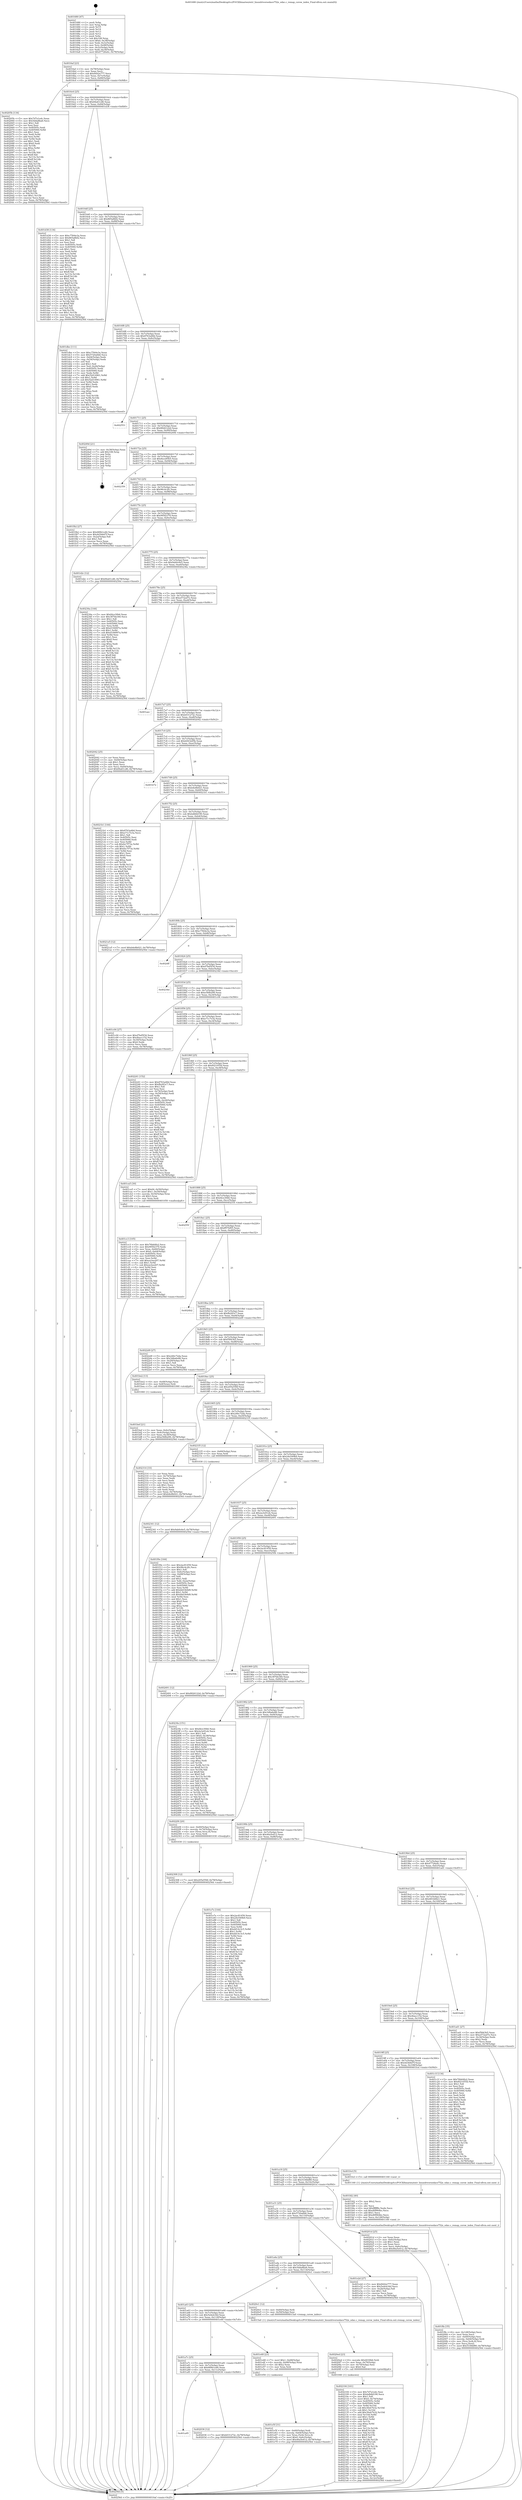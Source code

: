 digraph "0x401680" {
  label = "0x401680 (/mnt/c/Users/mathe/Desktop/tcc/POCII/binaries/extr_linuxdriversedace752x_edac.c_remap_csrow_index_Final-ollvm.out::main(0))"
  labelloc = "t"
  node[shape=record]

  Entry [label="",width=0.3,height=0.3,shape=circle,fillcolor=black,style=filled]
  "0x4016af" [label="{
     0x4016af [23]\l
     | [instrs]\l
     &nbsp;&nbsp;0x4016af \<+3\>: mov -0x78(%rbp),%eax\l
     &nbsp;&nbsp;0x4016b2 \<+2\>: mov %eax,%ecx\l
     &nbsp;&nbsp;0x4016b4 \<+6\>: sub $0x8442e777,%ecx\l
     &nbsp;&nbsp;0x4016ba \<+3\>: mov %eax,-0x7c(%rbp)\l
     &nbsp;&nbsp;0x4016bd \<+3\>: mov %ecx,-0x80(%rbp)\l
     &nbsp;&nbsp;0x4016c0 \<+6\>: je 000000000040205b \<main+0x9db\>\l
  }"]
  "0x40205b" [label="{
     0x40205b [134]\l
     | [instrs]\l
     &nbsp;&nbsp;0x40205b \<+5\>: mov $0x7d7a1edc,%eax\l
     &nbsp;&nbsp;0x402060 \<+5\>: mov $0x5dda8ba6,%ecx\l
     &nbsp;&nbsp;0x402065 \<+2\>: mov $0x1,%dl\l
     &nbsp;&nbsp;0x402067 \<+2\>: xor %esi,%esi\l
     &nbsp;&nbsp;0x402069 \<+7\>: mov 0x40505c,%edi\l
     &nbsp;&nbsp;0x402070 \<+8\>: mov 0x405060,%r8d\l
     &nbsp;&nbsp;0x402078 \<+3\>: sub $0x1,%esi\l
     &nbsp;&nbsp;0x40207b \<+3\>: mov %edi,%r9d\l
     &nbsp;&nbsp;0x40207e \<+3\>: add %esi,%r9d\l
     &nbsp;&nbsp;0x402081 \<+4\>: imul %r9d,%edi\l
     &nbsp;&nbsp;0x402085 \<+3\>: and $0x1,%edi\l
     &nbsp;&nbsp;0x402088 \<+3\>: cmp $0x0,%edi\l
     &nbsp;&nbsp;0x40208b \<+4\>: sete %r10b\l
     &nbsp;&nbsp;0x40208f \<+4\>: cmp $0xa,%r8d\l
     &nbsp;&nbsp;0x402093 \<+4\>: setl %r11b\l
     &nbsp;&nbsp;0x402097 \<+3\>: mov %r10b,%bl\l
     &nbsp;&nbsp;0x40209a \<+3\>: xor $0xff,%bl\l
     &nbsp;&nbsp;0x40209d \<+3\>: mov %r11b,%r14b\l
     &nbsp;&nbsp;0x4020a0 \<+4\>: xor $0xff,%r14b\l
     &nbsp;&nbsp;0x4020a4 \<+3\>: xor $0x1,%dl\l
     &nbsp;&nbsp;0x4020a7 \<+3\>: mov %bl,%r15b\l
     &nbsp;&nbsp;0x4020aa \<+4\>: and $0xff,%r15b\l
     &nbsp;&nbsp;0x4020ae \<+3\>: and %dl,%r10b\l
     &nbsp;&nbsp;0x4020b1 \<+3\>: mov %r14b,%r12b\l
     &nbsp;&nbsp;0x4020b4 \<+4\>: and $0xff,%r12b\l
     &nbsp;&nbsp;0x4020b8 \<+3\>: and %dl,%r11b\l
     &nbsp;&nbsp;0x4020bb \<+3\>: or %r10b,%r15b\l
     &nbsp;&nbsp;0x4020be \<+3\>: or %r11b,%r12b\l
     &nbsp;&nbsp;0x4020c1 \<+3\>: xor %r12b,%r15b\l
     &nbsp;&nbsp;0x4020c4 \<+3\>: or %r14b,%bl\l
     &nbsp;&nbsp;0x4020c7 \<+3\>: xor $0xff,%bl\l
     &nbsp;&nbsp;0x4020ca \<+3\>: or $0x1,%dl\l
     &nbsp;&nbsp;0x4020cd \<+2\>: and %dl,%bl\l
     &nbsp;&nbsp;0x4020cf \<+3\>: or %bl,%r15b\l
     &nbsp;&nbsp;0x4020d2 \<+4\>: test $0x1,%r15b\l
     &nbsp;&nbsp;0x4020d6 \<+3\>: cmovne %ecx,%eax\l
     &nbsp;&nbsp;0x4020d9 \<+3\>: mov %eax,-0x78(%rbp)\l
     &nbsp;&nbsp;0x4020dc \<+5\>: jmp 000000000040256d \<main+0xeed\>\l
  }"]
  "0x4016c6" [label="{
     0x4016c6 [25]\l
     | [instrs]\l
     &nbsp;&nbsp;0x4016c6 \<+5\>: jmp 00000000004016cb \<main+0x4b\>\l
     &nbsp;&nbsp;0x4016cb \<+3\>: mov -0x7c(%rbp),%eax\l
     &nbsp;&nbsp;0x4016ce \<+5\>: sub $0x84a61cd6,%eax\l
     &nbsp;&nbsp;0x4016d3 \<+6\>: mov %eax,-0x84(%rbp)\l
     &nbsp;&nbsp;0x4016d9 \<+6\>: je 0000000000401d38 \<main+0x6b8\>\l
  }"]
  Exit [label="",width=0.3,height=0.3,shape=circle,fillcolor=black,style=filled,peripheries=2]
  "0x401d38" [label="{
     0x401d38 [134]\l
     | [instrs]\l
     &nbsp;&nbsp;0x401d38 \<+5\>: mov $0xc7564e3a,%eax\l
     &nbsp;&nbsp;0x401d3d \<+5\>: mov $0x865a8bf2,%ecx\l
     &nbsp;&nbsp;0x401d42 \<+2\>: mov $0x1,%dl\l
     &nbsp;&nbsp;0x401d44 \<+2\>: xor %esi,%esi\l
     &nbsp;&nbsp;0x401d46 \<+7\>: mov 0x40505c,%edi\l
     &nbsp;&nbsp;0x401d4d \<+8\>: mov 0x405060,%r8d\l
     &nbsp;&nbsp;0x401d55 \<+3\>: sub $0x1,%esi\l
     &nbsp;&nbsp;0x401d58 \<+3\>: mov %edi,%r9d\l
     &nbsp;&nbsp;0x401d5b \<+3\>: add %esi,%r9d\l
     &nbsp;&nbsp;0x401d5e \<+4\>: imul %r9d,%edi\l
     &nbsp;&nbsp;0x401d62 \<+3\>: and $0x1,%edi\l
     &nbsp;&nbsp;0x401d65 \<+3\>: cmp $0x0,%edi\l
     &nbsp;&nbsp;0x401d68 \<+4\>: sete %r10b\l
     &nbsp;&nbsp;0x401d6c \<+4\>: cmp $0xa,%r8d\l
     &nbsp;&nbsp;0x401d70 \<+4\>: setl %r11b\l
     &nbsp;&nbsp;0x401d74 \<+3\>: mov %r10b,%bl\l
     &nbsp;&nbsp;0x401d77 \<+3\>: xor $0xff,%bl\l
     &nbsp;&nbsp;0x401d7a \<+3\>: mov %r11b,%r14b\l
     &nbsp;&nbsp;0x401d7d \<+4\>: xor $0xff,%r14b\l
     &nbsp;&nbsp;0x401d81 \<+3\>: xor $0x1,%dl\l
     &nbsp;&nbsp;0x401d84 \<+3\>: mov %bl,%r15b\l
     &nbsp;&nbsp;0x401d87 \<+4\>: and $0xff,%r15b\l
     &nbsp;&nbsp;0x401d8b \<+3\>: and %dl,%r10b\l
     &nbsp;&nbsp;0x401d8e \<+3\>: mov %r14b,%r12b\l
     &nbsp;&nbsp;0x401d91 \<+4\>: and $0xff,%r12b\l
     &nbsp;&nbsp;0x401d95 \<+3\>: and %dl,%r11b\l
     &nbsp;&nbsp;0x401d98 \<+3\>: or %r10b,%r15b\l
     &nbsp;&nbsp;0x401d9b \<+3\>: or %r11b,%r12b\l
     &nbsp;&nbsp;0x401d9e \<+3\>: xor %r12b,%r15b\l
     &nbsp;&nbsp;0x401da1 \<+3\>: or %r14b,%bl\l
     &nbsp;&nbsp;0x401da4 \<+3\>: xor $0xff,%bl\l
     &nbsp;&nbsp;0x401da7 \<+3\>: or $0x1,%dl\l
     &nbsp;&nbsp;0x401daa \<+2\>: and %dl,%bl\l
     &nbsp;&nbsp;0x401dac \<+3\>: or %bl,%r15b\l
     &nbsp;&nbsp;0x401daf \<+4\>: test $0x1,%r15b\l
     &nbsp;&nbsp;0x401db3 \<+3\>: cmovne %ecx,%eax\l
     &nbsp;&nbsp;0x401db6 \<+3\>: mov %eax,-0x78(%rbp)\l
     &nbsp;&nbsp;0x401db9 \<+5\>: jmp 000000000040256d \<main+0xeed\>\l
  }"]
  "0x4016df" [label="{
     0x4016df [25]\l
     | [instrs]\l
     &nbsp;&nbsp;0x4016df \<+5\>: jmp 00000000004016e4 \<main+0x64\>\l
     &nbsp;&nbsp;0x4016e4 \<+3\>: mov -0x7c(%rbp),%eax\l
     &nbsp;&nbsp;0x4016e7 \<+5\>: sub $0x865a8bf2,%eax\l
     &nbsp;&nbsp;0x4016ec \<+6\>: mov %eax,-0x88(%rbp)\l
     &nbsp;&nbsp;0x4016f2 \<+6\>: je 0000000000401dbe \<main+0x73e\>\l
  }"]
  "0x402341" [label="{
     0x402341 [12]\l
     | [instrs]\l
     &nbsp;&nbsp;0x402341 \<+7\>: movl $0x9ab0c6e5,-0x78(%rbp)\l
     &nbsp;&nbsp;0x402348 \<+5\>: jmp 000000000040256d \<main+0xeed\>\l
  }"]
  "0x401dbe" [label="{
     0x401dbe [111]\l
     | [instrs]\l
     &nbsp;&nbsp;0x401dbe \<+5\>: mov $0xc7564e3a,%eax\l
     &nbsp;&nbsp;0x401dc3 \<+5\>: mov $0x5720a6b6,%ecx\l
     &nbsp;&nbsp;0x401dc8 \<+3\>: mov -0x64(%rbp),%edx\l
     &nbsp;&nbsp;0x401dcb \<+3\>: cmp -0x54(%rbp),%edx\l
     &nbsp;&nbsp;0x401dce \<+4\>: setl %sil\l
     &nbsp;&nbsp;0x401dd2 \<+4\>: and $0x1,%sil\l
     &nbsp;&nbsp;0x401dd6 \<+4\>: mov %sil,-0x2b(%rbp)\l
     &nbsp;&nbsp;0x401dda \<+7\>: mov 0x40505c,%edx\l
     &nbsp;&nbsp;0x401de1 \<+7\>: mov 0x405060,%edi\l
     &nbsp;&nbsp;0x401de8 \<+3\>: mov %edx,%r8d\l
     &nbsp;&nbsp;0x401deb \<+7\>: add $0x52d14961,%r8d\l
     &nbsp;&nbsp;0x401df2 \<+4\>: sub $0x1,%r8d\l
     &nbsp;&nbsp;0x401df6 \<+7\>: sub $0x52d14961,%r8d\l
     &nbsp;&nbsp;0x401dfd \<+4\>: imul %r8d,%edx\l
     &nbsp;&nbsp;0x401e01 \<+3\>: and $0x1,%edx\l
     &nbsp;&nbsp;0x401e04 \<+3\>: cmp $0x0,%edx\l
     &nbsp;&nbsp;0x401e07 \<+4\>: sete %sil\l
     &nbsp;&nbsp;0x401e0b \<+3\>: cmp $0xa,%edi\l
     &nbsp;&nbsp;0x401e0e \<+4\>: setl %r9b\l
     &nbsp;&nbsp;0x401e12 \<+3\>: mov %sil,%r10b\l
     &nbsp;&nbsp;0x401e15 \<+3\>: and %r9b,%r10b\l
     &nbsp;&nbsp;0x401e18 \<+3\>: xor %r9b,%sil\l
     &nbsp;&nbsp;0x401e1b \<+3\>: or %sil,%r10b\l
     &nbsp;&nbsp;0x401e1e \<+4\>: test $0x1,%r10b\l
     &nbsp;&nbsp;0x401e22 \<+3\>: cmovne %ecx,%eax\l
     &nbsp;&nbsp;0x401e25 \<+3\>: mov %eax,-0x78(%rbp)\l
     &nbsp;&nbsp;0x401e28 \<+5\>: jmp 000000000040256d \<main+0xeed\>\l
  }"]
  "0x4016f8" [label="{
     0x4016f8 [25]\l
     | [instrs]\l
     &nbsp;&nbsp;0x4016f8 \<+5\>: jmp 00000000004016fd \<main+0x7d\>\l
     &nbsp;&nbsp;0x4016fd \<+3\>: mov -0x7c(%rbp),%eax\l
     &nbsp;&nbsp;0x401700 \<+5\>: sub $0x8763a48d,%eax\l
     &nbsp;&nbsp;0x401705 \<+6\>: mov %eax,-0x8c(%rbp)\l
     &nbsp;&nbsp;0x40170b \<+6\>: je 0000000000402553 \<main+0xed3\>\l
  }"]
  "0x402308" [label="{
     0x402308 [12]\l
     | [instrs]\l
     &nbsp;&nbsp;0x402308 \<+7\>: movl $0x205a556f,-0x78(%rbp)\l
     &nbsp;&nbsp;0x40230f \<+5\>: jmp 000000000040256d \<main+0xeed\>\l
  }"]
  "0x402553" [label="{
     0x402553\l
  }", style=dashed]
  "0x401711" [label="{
     0x401711 [25]\l
     | [instrs]\l
     &nbsp;&nbsp;0x401711 \<+5\>: jmp 0000000000401716 \<main+0x96\>\l
     &nbsp;&nbsp;0x401716 \<+3\>: mov -0x7c(%rbp),%eax\l
     &nbsp;&nbsp;0x401719 \<+5\>: sub $0x8826122d,%eax\l
     &nbsp;&nbsp;0x40171e \<+6\>: mov %eax,-0x90(%rbp)\l
     &nbsp;&nbsp;0x401724 \<+6\>: je 000000000040249d \<main+0xe1d\>\l
  }"]
  "0x402104" [label="{
     0x402104 [161]\l
     | [instrs]\l
     &nbsp;&nbsp;0x402104 \<+5\>: mov $0x7d7a1edc,%esi\l
     &nbsp;&nbsp;0x402109 \<+5\>: mov $0xbdb8d190,%ecx\l
     &nbsp;&nbsp;0x40210e \<+2\>: mov $0x1,%dl\l
     &nbsp;&nbsp;0x402110 \<+7\>: movl $0x0,-0x74(%rbp)\l
     &nbsp;&nbsp;0x402117 \<+8\>: mov 0x40505c,%r8d\l
     &nbsp;&nbsp;0x40211f \<+8\>: mov 0x405060,%r9d\l
     &nbsp;&nbsp;0x402127 \<+3\>: mov %r8d,%r10d\l
     &nbsp;&nbsp;0x40212a \<+7\>: sub $0x30eb7b32,%r10d\l
     &nbsp;&nbsp;0x402131 \<+4\>: sub $0x1,%r10d\l
     &nbsp;&nbsp;0x402135 \<+7\>: add $0x30eb7b32,%r10d\l
     &nbsp;&nbsp;0x40213c \<+4\>: imul %r10d,%r8d\l
     &nbsp;&nbsp;0x402140 \<+4\>: and $0x1,%r8d\l
     &nbsp;&nbsp;0x402144 \<+4\>: cmp $0x0,%r8d\l
     &nbsp;&nbsp;0x402148 \<+4\>: sete %r11b\l
     &nbsp;&nbsp;0x40214c \<+4\>: cmp $0xa,%r9d\l
     &nbsp;&nbsp;0x402150 \<+3\>: setl %bl\l
     &nbsp;&nbsp;0x402153 \<+3\>: mov %r11b,%r14b\l
     &nbsp;&nbsp;0x402156 \<+4\>: xor $0xff,%r14b\l
     &nbsp;&nbsp;0x40215a \<+3\>: mov %bl,%r15b\l
     &nbsp;&nbsp;0x40215d \<+4\>: xor $0xff,%r15b\l
     &nbsp;&nbsp;0x402161 \<+3\>: xor $0x1,%dl\l
     &nbsp;&nbsp;0x402164 \<+3\>: mov %r14b,%r12b\l
     &nbsp;&nbsp;0x402167 \<+4\>: and $0xff,%r12b\l
     &nbsp;&nbsp;0x40216b \<+3\>: and %dl,%r11b\l
     &nbsp;&nbsp;0x40216e \<+3\>: mov %r15b,%r13b\l
     &nbsp;&nbsp;0x402171 \<+4\>: and $0xff,%r13b\l
     &nbsp;&nbsp;0x402175 \<+2\>: and %dl,%bl\l
     &nbsp;&nbsp;0x402177 \<+3\>: or %r11b,%r12b\l
     &nbsp;&nbsp;0x40217a \<+3\>: or %bl,%r13b\l
     &nbsp;&nbsp;0x40217d \<+3\>: xor %r13b,%r12b\l
     &nbsp;&nbsp;0x402180 \<+3\>: or %r15b,%r14b\l
     &nbsp;&nbsp;0x402183 \<+4\>: xor $0xff,%r14b\l
     &nbsp;&nbsp;0x402187 \<+3\>: or $0x1,%dl\l
     &nbsp;&nbsp;0x40218a \<+3\>: and %dl,%r14b\l
     &nbsp;&nbsp;0x40218d \<+3\>: or %r14b,%r12b\l
     &nbsp;&nbsp;0x402190 \<+4\>: test $0x1,%r12b\l
     &nbsp;&nbsp;0x402194 \<+3\>: cmovne %ecx,%esi\l
     &nbsp;&nbsp;0x402197 \<+3\>: mov %esi,-0x78(%rbp)\l
     &nbsp;&nbsp;0x40219a \<+6\>: mov %eax,-0x12c(%rbp)\l
     &nbsp;&nbsp;0x4021a0 \<+5\>: jmp 000000000040256d \<main+0xeed\>\l
  }"]
  "0x40249d" [label="{
     0x40249d [21]\l
     | [instrs]\l
     &nbsp;&nbsp;0x40249d \<+3\>: mov -0x38(%rbp),%eax\l
     &nbsp;&nbsp;0x4024a0 \<+7\>: add $0x108,%rsp\l
     &nbsp;&nbsp;0x4024a7 \<+1\>: pop %rbx\l
     &nbsp;&nbsp;0x4024a8 \<+2\>: pop %r12\l
     &nbsp;&nbsp;0x4024aa \<+2\>: pop %r13\l
     &nbsp;&nbsp;0x4024ac \<+2\>: pop %r14\l
     &nbsp;&nbsp;0x4024ae \<+2\>: pop %r15\l
     &nbsp;&nbsp;0x4024b0 \<+1\>: pop %rbp\l
     &nbsp;&nbsp;0x4024b1 \<+1\>: ret\l
  }"]
  "0x40172a" [label="{
     0x40172a [25]\l
     | [instrs]\l
     &nbsp;&nbsp;0x40172a \<+5\>: jmp 000000000040172f \<main+0xaf\>\l
     &nbsp;&nbsp;0x40172f \<+3\>: mov -0x7c(%rbp),%eax\l
     &nbsp;&nbsp;0x401732 \<+5\>: sub $0x8ece85b5,%eax\l
     &nbsp;&nbsp;0x401737 \<+6\>: mov %eax,-0x94(%rbp)\l
     &nbsp;&nbsp;0x40173d \<+6\>: je 0000000000402359 \<main+0xcd9\>\l
  }"]
  "0x4020ed" [label="{
     0x4020ed [23]\l
     | [instrs]\l
     &nbsp;&nbsp;0x4020ed \<+10\>: movabs $0x4030b6,%rdi\l
     &nbsp;&nbsp;0x4020f7 \<+3\>: mov %eax,-0x70(%rbp)\l
     &nbsp;&nbsp;0x4020fa \<+3\>: mov -0x70(%rbp),%esi\l
     &nbsp;&nbsp;0x4020fd \<+2\>: mov $0x0,%al\l
     &nbsp;&nbsp;0x4020ff \<+5\>: call 0000000000401040 \<printf@plt\>\l
     | [calls]\l
     &nbsp;&nbsp;0x401040 \{1\} (unknown)\l
  }"]
  "0x402359" [label="{
     0x402359\l
  }", style=dashed]
  "0x401743" [label="{
     0x401743 [25]\l
     | [instrs]\l
     &nbsp;&nbsp;0x401743 \<+5\>: jmp 0000000000401748 \<main+0xc8\>\l
     &nbsp;&nbsp;0x401748 \<+3\>: mov -0x7c(%rbp),%eax\l
     &nbsp;&nbsp;0x40174b \<+5\>: sub $0x96c4c2fc,%eax\l
     &nbsp;&nbsp;0x401750 \<+6\>: mov %eax,-0x98(%rbp)\l
     &nbsp;&nbsp;0x401756 \<+6\>: je 0000000000401fb2 \<main+0x932\>\l
  }"]
  "0x401a95" [label="{
     0x401a95\l
  }", style=dashed]
  "0x401fb2" [label="{
     0x401fb2 [27]\l
     | [instrs]\l
     &nbsp;&nbsp;0x401fb2 \<+5\>: mov $0x689b1e46,%eax\l
     &nbsp;&nbsp;0x401fb7 \<+5\>: mov $0x4d3b6d7f,%ecx\l
     &nbsp;&nbsp;0x401fbc \<+3\>: mov -0x2a(%rbp),%dl\l
     &nbsp;&nbsp;0x401fbf \<+3\>: test $0x1,%dl\l
     &nbsp;&nbsp;0x401fc2 \<+3\>: cmovne %ecx,%eax\l
     &nbsp;&nbsp;0x401fc5 \<+3\>: mov %eax,-0x78(%rbp)\l
     &nbsp;&nbsp;0x401fc8 \<+5\>: jmp 000000000040256d \<main+0xeed\>\l
  }"]
  "0x40175c" [label="{
     0x40175c [25]\l
     | [instrs]\l
     &nbsp;&nbsp;0x40175c \<+5\>: jmp 0000000000401761 \<main+0xe1\>\l
     &nbsp;&nbsp;0x401761 \<+3\>: mov -0x7c(%rbp),%eax\l
     &nbsp;&nbsp;0x401764 \<+5\>: sub $0x995f2379,%eax\l
     &nbsp;&nbsp;0x401769 \<+6\>: mov %eax,-0x9c(%rbp)\l
     &nbsp;&nbsp;0x40176f \<+6\>: je 0000000000401d2c \<main+0x6ac\>\l
  }"]
  "0x402036" [label="{
     0x402036 [12]\l
     | [instrs]\l
     &nbsp;&nbsp;0x402036 \<+7\>: movl $0xb031272c,-0x78(%rbp)\l
     &nbsp;&nbsp;0x40203d \<+5\>: jmp 000000000040256d \<main+0xeed\>\l
  }"]
  "0x401d2c" [label="{
     0x401d2c [12]\l
     | [instrs]\l
     &nbsp;&nbsp;0x401d2c \<+7\>: movl $0x84a61cd6,-0x78(%rbp)\l
     &nbsp;&nbsp;0x401d33 \<+5\>: jmp 000000000040256d \<main+0xeed\>\l
  }"]
  "0x401775" [label="{
     0x401775 [25]\l
     | [instrs]\l
     &nbsp;&nbsp;0x401775 \<+5\>: jmp 000000000040177a \<main+0xfa\>\l
     &nbsp;&nbsp;0x40177a \<+3\>: mov -0x7c(%rbp),%eax\l
     &nbsp;&nbsp;0x40177d \<+5\>: sub $0x9ab0c6e5,%eax\l
     &nbsp;&nbsp;0x401782 \<+6\>: mov %eax,-0xa0(%rbp)\l
     &nbsp;&nbsp;0x401788 \<+6\>: je 000000000040236a \<main+0xcea\>\l
  }"]
  "0x401ffa" [label="{
     0x401ffa [35]\l
     | [instrs]\l
     &nbsp;&nbsp;0x401ffa \<+6\>: mov -0x128(%rbp),%ecx\l
     &nbsp;&nbsp;0x402000 \<+3\>: imul %eax,%ecx\l
     &nbsp;&nbsp;0x402003 \<+4\>: mov -0x60(%rbp),%rsi\l
     &nbsp;&nbsp;0x402007 \<+4\>: movslq -0x64(%rbp),%rdi\l
     &nbsp;&nbsp;0x40200b \<+4\>: mov (%rsi,%rdi,8),%rsi\l
     &nbsp;&nbsp;0x40200f \<+2\>: mov %ecx,(%rsi)\l
     &nbsp;&nbsp;0x402011 \<+7\>: movl $0x5336bf80,-0x78(%rbp)\l
     &nbsp;&nbsp;0x402018 \<+5\>: jmp 000000000040256d \<main+0xeed\>\l
  }"]
  "0x40236a" [label="{
     0x40236a [144]\l
     | [instrs]\l
     &nbsp;&nbsp;0x40236a \<+5\>: mov $0xfdce30b6,%eax\l
     &nbsp;&nbsp;0x40236f \<+5\>: mov $0x387bb340,%ecx\l
     &nbsp;&nbsp;0x402374 \<+2\>: mov $0x1,%dl\l
     &nbsp;&nbsp;0x402376 \<+7\>: mov 0x40505c,%esi\l
     &nbsp;&nbsp;0x40237d \<+7\>: mov 0x405060,%edi\l
     &nbsp;&nbsp;0x402384 \<+3\>: mov %esi,%r8d\l
     &nbsp;&nbsp;0x402387 \<+7\>: add $0xd194897a,%r8d\l
     &nbsp;&nbsp;0x40238e \<+4\>: sub $0x1,%r8d\l
     &nbsp;&nbsp;0x402392 \<+7\>: sub $0xd194897a,%r8d\l
     &nbsp;&nbsp;0x402399 \<+4\>: imul %r8d,%esi\l
     &nbsp;&nbsp;0x40239d \<+3\>: and $0x1,%esi\l
     &nbsp;&nbsp;0x4023a0 \<+3\>: cmp $0x0,%esi\l
     &nbsp;&nbsp;0x4023a3 \<+4\>: sete %r9b\l
     &nbsp;&nbsp;0x4023a7 \<+3\>: cmp $0xa,%edi\l
     &nbsp;&nbsp;0x4023aa \<+4\>: setl %r10b\l
     &nbsp;&nbsp;0x4023ae \<+3\>: mov %r9b,%r11b\l
     &nbsp;&nbsp;0x4023b1 \<+4\>: xor $0xff,%r11b\l
     &nbsp;&nbsp;0x4023b5 \<+3\>: mov %r10b,%bl\l
     &nbsp;&nbsp;0x4023b8 \<+3\>: xor $0xff,%bl\l
     &nbsp;&nbsp;0x4023bb \<+3\>: xor $0x0,%dl\l
     &nbsp;&nbsp;0x4023be \<+3\>: mov %r11b,%r14b\l
     &nbsp;&nbsp;0x4023c1 \<+4\>: and $0x0,%r14b\l
     &nbsp;&nbsp;0x4023c5 \<+3\>: and %dl,%r9b\l
     &nbsp;&nbsp;0x4023c8 \<+3\>: mov %bl,%r15b\l
     &nbsp;&nbsp;0x4023cb \<+4\>: and $0x0,%r15b\l
     &nbsp;&nbsp;0x4023cf \<+3\>: and %dl,%r10b\l
     &nbsp;&nbsp;0x4023d2 \<+3\>: or %r9b,%r14b\l
     &nbsp;&nbsp;0x4023d5 \<+3\>: or %r10b,%r15b\l
     &nbsp;&nbsp;0x4023d8 \<+3\>: xor %r15b,%r14b\l
     &nbsp;&nbsp;0x4023db \<+3\>: or %bl,%r11b\l
     &nbsp;&nbsp;0x4023de \<+4\>: xor $0xff,%r11b\l
     &nbsp;&nbsp;0x4023e2 \<+3\>: or $0x0,%dl\l
     &nbsp;&nbsp;0x4023e5 \<+3\>: and %dl,%r11b\l
     &nbsp;&nbsp;0x4023e8 \<+3\>: or %r11b,%r14b\l
     &nbsp;&nbsp;0x4023eb \<+4\>: test $0x1,%r14b\l
     &nbsp;&nbsp;0x4023ef \<+3\>: cmovne %ecx,%eax\l
     &nbsp;&nbsp;0x4023f2 \<+3\>: mov %eax,-0x78(%rbp)\l
     &nbsp;&nbsp;0x4023f5 \<+5\>: jmp 000000000040256d \<main+0xeed\>\l
  }"]
  "0x40178e" [label="{
     0x40178e [25]\l
     | [instrs]\l
     &nbsp;&nbsp;0x40178e \<+5\>: jmp 0000000000401793 \<main+0x113\>\l
     &nbsp;&nbsp;0x401793 \<+3\>: mov -0x7c(%rbp),%eax\l
     &nbsp;&nbsp;0x401796 \<+5\>: sub $0xa572ad7e,%eax\l
     &nbsp;&nbsp;0x40179b \<+6\>: mov %eax,-0xa4(%rbp)\l
     &nbsp;&nbsp;0x4017a1 \<+6\>: je 0000000000401aec \<main+0x46c\>\l
  }"]
  "0x401fd2" [label="{
     0x401fd2 [40]\l
     | [instrs]\l
     &nbsp;&nbsp;0x401fd2 \<+5\>: mov $0x2,%ecx\l
     &nbsp;&nbsp;0x401fd7 \<+1\>: cltd\l
     &nbsp;&nbsp;0x401fd8 \<+2\>: idiv %ecx\l
     &nbsp;&nbsp;0x401fda \<+6\>: imul $0xfffffffe,%edx,%ecx\l
     &nbsp;&nbsp;0x401fe0 \<+6\>: sub $0xd0f964bc,%ecx\l
     &nbsp;&nbsp;0x401fe6 \<+3\>: add $0x1,%ecx\l
     &nbsp;&nbsp;0x401fe9 \<+6\>: add $0xd0f964bc,%ecx\l
     &nbsp;&nbsp;0x401fef \<+6\>: mov %ecx,-0x128(%rbp)\l
     &nbsp;&nbsp;0x401ff5 \<+5\>: call 0000000000401160 \<next_i\>\l
     | [calls]\l
     &nbsp;&nbsp;0x401160 \{1\} (/mnt/c/Users/mathe/Desktop/tcc/POCII/binaries/extr_linuxdriversedace752x_edac.c_remap_csrow_index_Final-ollvm.out::next_i)\l
  }"]
  "0x401aec" [label="{
     0x401aec\l
  }", style=dashed]
  "0x4017a7" [label="{
     0x4017a7 [25]\l
     | [instrs]\l
     &nbsp;&nbsp;0x4017a7 \<+5\>: jmp 00000000004017ac \<main+0x12c\>\l
     &nbsp;&nbsp;0x4017ac \<+3\>: mov -0x7c(%rbp),%eax\l
     &nbsp;&nbsp;0x4017af \<+5\>: sub $0xb031272c,%eax\l
     &nbsp;&nbsp;0x4017b4 \<+6\>: mov %eax,-0xa8(%rbp)\l
     &nbsp;&nbsp;0x4017ba \<+6\>: je 0000000000402042 \<main+0x9c2\>\l
  }"]
  "0x401e5f" [label="{
     0x401e5f [31]\l
     | [instrs]\l
     &nbsp;&nbsp;0x401e5f \<+4\>: mov -0x60(%rbp),%rdi\l
     &nbsp;&nbsp;0x401e63 \<+4\>: movslq -0x64(%rbp),%rcx\l
     &nbsp;&nbsp;0x401e67 \<+4\>: mov %rax,(%rdi,%rcx,8)\l
     &nbsp;&nbsp;0x401e6b \<+7\>: movl $0x0,-0x6c(%rbp)\l
     &nbsp;&nbsp;0x401e72 \<+7\>: movl $0x46a5e412,-0x78(%rbp)\l
     &nbsp;&nbsp;0x401e79 \<+5\>: jmp 000000000040256d \<main+0xeed\>\l
  }"]
  "0x402042" [label="{
     0x402042 [25]\l
     | [instrs]\l
     &nbsp;&nbsp;0x402042 \<+2\>: xor %eax,%eax\l
     &nbsp;&nbsp;0x402044 \<+3\>: mov -0x64(%rbp),%ecx\l
     &nbsp;&nbsp;0x402047 \<+3\>: sub $0x1,%eax\l
     &nbsp;&nbsp;0x40204a \<+2\>: sub %eax,%ecx\l
     &nbsp;&nbsp;0x40204c \<+3\>: mov %ecx,-0x64(%rbp)\l
     &nbsp;&nbsp;0x40204f \<+7\>: movl $0x84a61cd6,-0x78(%rbp)\l
     &nbsp;&nbsp;0x402056 \<+5\>: jmp 000000000040256d \<main+0xeed\>\l
  }"]
  "0x4017c0" [label="{
     0x4017c0 [25]\l
     | [instrs]\l
     &nbsp;&nbsp;0x4017c0 \<+5\>: jmp 00000000004017c5 \<main+0x145\>\l
     &nbsp;&nbsp;0x4017c5 \<+3\>: mov -0x7c(%rbp),%eax\l
     &nbsp;&nbsp;0x4017c8 \<+5\>: sub $0xb0432d5b,%eax\l
     &nbsp;&nbsp;0x4017cd \<+6\>: mov %eax,-0xac(%rbp)\l
     &nbsp;&nbsp;0x4017d3 \<+6\>: je 0000000000401b72 \<main+0x4f2\>\l
  }"]
  "0x401a7c" [label="{
     0x401a7c [25]\l
     | [instrs]\l
     &nbsp;&nbsp;0x401a7c \<+5\>: jmp 0000000000401a81 \<main+0x401\>\l
     &nbsp;&nbsp;0x401a81 \<+3\>: mov -0x7c(%rbp),%eax\l
     &nbsp;&nbsp;0x401a84 \<+5\>: sub $0x689b1e46,%eax\l
     &nbsp;&nbsp;0x401a89 \<+6\>: mov %eax,-0x11c(%rbp)\l
     &nbsp;&nbsp;0x401a8f \<+6\>: je 0000000000402036 \<main+0x9b6\>\l
  }"]
  "0x401b72" [label="{
     0x401b72\l
  }", style=dashed]
  "0x4017d9" [label="{
     0x4017d9 [25]\l
     | [instrs]\l
     &nbsp;&nbsp;0x4017d9 \<+5\>: jmp 00000000004017de \<main+0x15e\>\l
     &nbsp;&nbsp;0x4017de \<+3\>: mov -0x7c(%rbp),%eax\l
     &nbsp;&nbsp;0x4017e1 \<+5\>: sub $0xb4e8b021,%eax\l
     &nbsp;&nbsp;0x4017e6 \<+6\>: mov %eax,-0xb0(%rbp)\l
     &nbsp;&nbsp;0x4017ec \<+6\>: je 00000000004021b1 \<main+0xb31\>\l
  }"]
  "0x401e48" [label="{
     0x401e48 [23]\l
     | [instrs]\l
     &nbsp;&nbsp;0x401e48 \<+7\>: movl $0x1,-0x68(%rbp)\l
     &nbsp;&nbsp;0x401e4f \<+4\>: movslq -0x68(%rbp),%rax\l
     &nbsp;&nbsp;0x401e53 \<+4\>: shl $0x2,%rax\l
     &nbsp;&nbsp;0x401e57 \<+3\>: mov %rax,%rdi\l
     &nbsp;&nbsp;0x401e5a \<+5\>: call 0000000000401050 \<malloc@plt\>\l
     | [calls]\l
     &nbsp;&nbsp;0x401050 \{1\} (unknown)\l
  }"]
  "0x4021b1" [label="{
     0x4021b1 [144]\l
     | [instrs]\l
     &nbsp;&nbsp;0x4021b1 \<+5\>: mov $0x8763a48d,%eax\l
     &nbsp;&nbsp;0x4021b6 \<+5\>: mov $0xe71c7e3a,%ecx\l
     &nbsp;&nbsp;0x4021bb \<+2\>: mov $0x1,%dl\l
     &nbsp;&nbsp;0x4021bd \<+7\>: mov 0x40505c,%esi\l
     &nbsp;&nbsp;0x4021c4 \<+7\>: mov 0x405060,%edi\l
     &nbsp;&nbsp;0x4021cb \<+3\>: mov %esi,%r8d\l
     &nbsp;&nbsp;0x4021ce \<+7\>: sub $0xfec7f73e,%r8d\l
     &nbsp;&nbsp;0x4021d5 \<+4\>: sub $0x1,%r8d\l
     &nbsp;&nbsp;0x4021d9 \<+7\>: add $0xfec7f73e,%r8d\l
     &nbsp;&nbsp;0x4021e0 \<+4\>: imul %r8d,%esi\l
     &nbsp;&nbsp;0x4021e4 \<+3\>: and $0x1,%esi\l
     &nbsp;&nbsp;0x4021e7 \<+3\>: cmp $0x0,%esi\l
     &nbsp;&nbsp;0x4021ea \<+4\>: sete %r9b\l
     &nbsp;&nbsp;0x4021ee \<+3\>: cmp $0xa,%edi\l
     &nbsp;&nbsp;0x4021f1 \<+4\>: setl %r10b\l
     &nbsp;&nbsp;0x4021f5 \<+3\>: mov %r9b,%r11b\l
     &nbsp;&nbsp;0x4021f8 \<+4\>: xor $0xff,%r11b\l
     &nbsp;&nbsp;0x4021fc \<+3\>: mov %r10b,%bl\l
     &nbsp;&nbsp;0x4021ff \<+3\>: xor $0xff,%bl\l
     &nbsp;&nbsp;0x402202 \<+3\>: xor $0x0,%dl\l
     &nbsp;&nbsp;0x402205 \<+3\>: mov %r11b,%r14b\l
     &nbsp;&nbsp;0x402208 \<+4\>: and $0x0,%r14b\l
     &nbsp;&nbsp;0x40220c \<+3\>: and %dl,%r9b\l
     &nbsp;&nbsp;0x40220f \<+3\>: mov %bl,%r15b\l
     &nbsp;&nbsp;0x402212 \<+4\>: and $0x0,%r15b\l
     &nbsp;&nbsp;0x402216 \<+3\>: and %dl,%r10b\l
     &nbsp;&nbsp;0x402219 \<+3\>: or %r9b,%r14b\l
     &nbsp;&nbsp;0x40221c \<+3\>: or %r10b,%r15b\l
     &nbsp;&nbsp;0x40221f \<+3\>: xor %r15b,%r14b\l
     &nbsp;&nbsp;0x402222 \<+3\>: or %bl,%r11b\l
     &nbsp;&nbsp;0x402225 \<+4\>: xor $0xff,%r11b\l
     &nbsp;&nbsp;0x402229 \<+3\>: or $0x0,%dl\l
     &nbsp;&nbsp;0x40222c \<+3\>: and %dl,%r11b\l
     &nbsp;&nbsp;0x40222f \<+3\>: or %r11b,%r14b\l
     &nbsp;&nbsp;0x402232 \<+4\>: test $0x1,%r14b\l
     &nbsp;&nbsp;0x402236 \<+3\>: cmovne %ecx,%eax\l
     &nbsp;&nbsp;0x402239 \<+3\>: mov %eax,-0x78(%rbp)\l
     &nbsp;&nbsp;0x40223c \<+5\>: jmp 000000000040256d \<main+0xeed\>\l
  }"]
  "0x4017f2" [label="{
     0x4017f2 [25]\l
     | [instrs]\l
     &nbsp;&nbsp;0x4017f2 \<+5\>: jmp 00000000004017f7 \<main+0x177\>\l
     &nbsp;&nbsp;0x4017f7 \<+3\>: mov -0x7c(%rbp),%eax\l
     &nbsp;&nbsp;0x4017fa \<+5\>: sub $0xbdb8d190,%eax\l
     &nbsp;&nbsp;0x4017ff \<+6\>: mov %eax,-0xb4(%rbp)\l
     &nbsp;&nbsp;0x401805 \<+6\>: je 00000000004021a5 \<main+0xb25\>\l
  }"]
  "0x401a63" [label="{
     0x401a63 [25]\l
     | [instrs]\l
     &nbsp;&nbsp;0x401a63 \<+5\>: jmp 0000000000401a68 \<main+0x3e8\>\l
     &nbsp;&nbsp;0x401a68 \<+3\>: mov -0x7c(%rbp),%eax\l
     &nbsp;&nbsp;0x401a6b \<+5\>: sub $0x5e4eb34d,%eax\l
     &nbsp;&nbsp;0x401a70 \<+6\>: mov %eax,-0x118(%rbp)\l
     &nbsp;&nbsp;0x401a76 \<+6\>: je 0000000000401e48 \<main+0x7c8\>\l
  }"]
  "0x4021a5" [label="{
     0x4021a5 [12]\l
     | [instrs]\l
     &nbsp;&nbsp;0x4021a5 \<+7\>: movl $0xb4e8b021,-0x78(%rbp)\l
     &nbsp;&nbsp;0x4021ac \<+5\>: jmp 000000000040256d \<main+0xeed\>\l
  }"]
  "0x40180b" [label="{
     0x40180b [25]\l
     | [instrs]\l
     &nbsp;&nbsp;0x40180b \<+5\>: jmp 0000000000401810 \<main+0x190\>\l
     &nbsp;&nbsp;0x401810 \<+3\>: mov -0x7c(%rbp),%eax\l
     &nbsp;&nbsp;0x401813 \<+5\>: sub $0xc7564e3a,%eax\l
     &nbsp;&nbsp;0x401818 \<+6\>: mov %eax,-0xb8(%rbp)\l
     &nbsp;&nbsp;0x40181e \<+6\>: je 00000000004024ff \<main+0xe7f\>\l
  }"]
  "0x4020e1" [label="{
     0x4020e1 [12]\l
     | [instrs]\l
     &nbsp;&nbsp;0x4020e1 \<+4\>: mov -0x60(%rbp),%rdi\l
     &nbsp;&nbsp;0x4020e5 \<+3\>: mov -0x50(%rbp),%esi\l
     &nbsp;&nbsp;0x4020e8 \<+5\>: call 00000000004015a0 \<remap_csrow_index\>\l
     | [calls]\l
     &nbsp;&nbsp;0x4015a0 \{1\} (/mnt/c/Users/mathe/Desktop/tcc/POCII/binaries/extr_linuxdriversedace752x_edac.c_remap_csrow_index_Final-ollvm.out::remap_csrow_index)\l
  }"]
  "0x4024ff" [label="{
     0x4024ff\l
  }", style=dashed]
  "0x401824" [label="{
     0x401824 [25]\l
     | [instrs]\l
     &nbsp;&nbsp;0x401824 \<+5\>: jmp 0000000000401829 \<main+0x1a9\>\l
     &nbsp;&nbsp;0x401829 \<+3\>: mov -0x7c(%rbp),%eax\l
     &nbsp;&nbsp;0x40182c \<+5\>: sub $0xd7bd5f34,%eax\l
     &nbsp;&nbsp;0x401831 \<+6\>: mov %eax,-0xbc(%rbp)\l
     &nbsp;&nbsp;0x401837 \<+6\>: je 000000000040234d \<main+0xccd\>\l
  }"]
  "0x401a4a" [label="{
     0x401a4a [25]\l
     | [instrs]\l
     &nbsp;&nbsp;0x401a4a \<+5\>: jmp 0000000000401a4f \<main+0x3cf\>\l
     &nbsp;&nbsp;0x401a4f \<+3\>: mov -0x7c(%rbp),%eax\l
     &nbsp;&nbsp;0x401a52 \<+5\>: sub $0x5dda8ba6,%eax\l
     &nbsp;&nbsp;0x401a57 \<+6\>: mov %eax,-0x114(%rbp)\l
     &nbsp;&nbsp;0x401a5d \<+6\>: je 00000000004020e1 \<main+0xa61\>\l
  }"]
  "0x40234d" [label="{
     0x40234d\l
  }", style=dashed]
  "0x40183d" [label="{
     0x40183d [25]\l
     | [instrs]\l
     &nbsp;&nbsp;0x40183d \<+5\>: jmp 0000000000401842 \<main+0x1c2\>\l
     &nbsp;&nbsp;0x401842 \<+3\>: mov -0x7c(%rbp),%eax\l
     &nbsp;&nbsp;0x401845 \<+5\>: sub $0xe56fb299,%eax\l
     &nbsp;&nbsp;0x40184a \<+6\>: mov %eax,-0xc0(%rbp)\l
     &nbsp;&nbsp;0x401850 \<+6\>: je 0000000000401c04 \<main+0x584\>\l
  }"]
  "0x401e2d" [label="{
     0x401e2d [27]\l
     | [instrs]\l
     &nbsp;&nbsp;0x401e2d \<+5\>: mov $0x8442e777,%eax\l
     &nbsp;&nbsp;0x401e32 \<+5\>: mov $0x5e4eb34d,%ecx\l
     &nbsp;&nbsp;0x401e37 \<+3\>: mov -0x2b(%rbp),%dl\l
     &nbsp;&nbsp;0x401e3a \<+3\>: test $0x1,%dl\l
     &nbsp;&nbsp;0x401e3d \<+3\>: cmovne %ecx,%eax\l
     &nbsp;&nbsp;0x401e40 \<+3\>: mov %eax,-0x78(%rbp)\l
     &nbsp;&nbsp;0x401e43 \<+5\>: jmp 000000000040256d \<main+0xeed\>\l
  }"]
  "0x401c04" [label="{
     0x401c04 [27]\l
     | [instrs]\l
     &nbsp;&nbsp;0x401c04 \<+5\>: mov $0xd7bd5f34,%eax\l
     &nbsp;&nbsp;0x401c09 \<+5\>: mov $0x4bacc152,%ecx\l
     &nbsp;&nbsp;0x401c0e \<+3\>: mov -0x30(%rbp),%edx\l
     &nbsp;&nbsp;0x401c11 \<+3\>: cmp $0x0,%edx\l
     &nbsp;&nbsp;0x401c14 \<+3\>: cmove %ecx,%eax\l
     &nbsp;&nbsp;0x401c17 \<+3\>: mov %eax,-0x78(%rbp)\l
     &nbsp;&nbsp;0x401c1a \<+5\>: jmp 000000000040256d \<main+0xeed\>\l
  }"]
  "0x401856" [label="{
     0x401856 [25]\l
     | [instrs]\l
     &nbsp;&nbsp;0x401856 \<+5\>: jmp 000000000040185b \<main+0x1db\>\l
     &nbsp;&nbsp;0x40185b \<+3\>: mov -0x7c(%rbp),%eax\l
     &nbsp;&nbsp;0x40185e \<+5\>: sub $0xe71c7e3a,%eax\l
     &nbsp;&nbsp;0x401863 \<+6\>: mov %eax,-0xc4(%rbp)\l
     &nbsp;&nbsp;0x401869 \<+6\>: je 0000000000402241 \<main+0xbc1\>\l
  }"]
  "0x401a31" [label="{
     0x401a31 [25]\l
     | [instrs]\l
     &nbsp;&nbsp;0x401a31 \<+5\>: jmp 0000000000401a36 \<main+0x3b6\>\l
     &nbsp;&nbsp;0x401a36 \<+3\>: mov -0x7c(%rbp),%eax\l
     &nbsp;&nbsp;0x401a39 \<+5\>: sub $0x5720a6b6,%eax\l
     &nbsp;&nbsp;0x401a3e \<+6\>: mov %eax,-0x110(%rbp)\l
     &nbsp;&nbsp;0x401a44 \<+6\>: je 0000000000401e2d \<main+0x7ad\>\l
  }"]
  "0x402241" [label="{
     0x402241 [152]\l
     | [instrs]\l
     &nbsp;&nbsp;0x402241 \<+5\>: mov $0x8763a48d,%eax\l
     &nbsp;&nbsp;0x402246 \<+5\>: mov $0xffa283c7,%ecx\l
     &nbsp;&nbsp;0x40224b \<+2\>: mov $0x1,%dl\l
     &nbsp;&nbsp;0x40224d \<+2\>: xor %esi,%esi\l
     &nbsp;&nbsp;0x40224f \<+3\>: mov -0x74(%rbp),%edi\l
     &nbsp;&nbsp;0x402252 \<+3\>: cmp -0x54(%rbp),%edi\l
     &nbsp;&nbsp;0x402255 \<+4\>: setl %r8b\l
     &nbsp;&nbsp;0x402259 \<+4\>: and $0x1,%r8b\l
     &nbsp;&nbsp;0x40225d \<+4\>: mov %r8b,-0x29(%rbp)\l
     &nbsp;&nbsp;0x402261 \<+7\>: mov 0x40505c,%edi\l
     &nbsp;&nbsp;0x402268 \<+8\>: mov 0x405060,%r9d\l
     &nbsp;&nbsp;0x402270 \<+3\>: sub $0x1,%esi\l
     &nbsp;&nbsp;0x402273 \<+3\>: mov %edi,%r10d\l
     &nbsp;&nbsp;0x402276 \<+3\>: add %esi,%r10d\l
     &nbsp;&nbsp;0x402279 \<+4\>: imul %r10d,%edi\l
     &nbsp;&nbsp;0x40227d \<+3\>: and $0x1,%edi\l
     &nbsp;&nbsp;0x402280 \<+3\>: cmp $0x0,%edi\l
     &nbsp;&nbsp;0x402283 \<+4\>: sete %r8b\l
     &nbsp;&nbsp;0x402287 \<+4\>: cmp $0xa,%r9d\l
     &nbsp;&nbsp;0x40228b \<+4\>: setl %r11b\l
     &nbsp;&nbsp;0x40228f \<+3\>: mov %r8b,%bl\l
     &nbsp;&nbsp;0x402292 \<+3\>: xor $0xff,%bl\l
     &nbsp;&nbsp;0x402295 \<+3\>: mov %r11b,%r14b\l
     &nbsp;&nbsp;0x402298 \<+4\>: xor $0xff,%r14b\l
     &nbsp;&nbsp;0x40229c \<+3\>: xor $0x1,%dl\l
     &nbsp;&nbsp;0x40229f \<+3\>: mov %bl,%r15b\l
     &nbsp;&nbsp;0x4022a2 \<+4\>: and $0xff,%r15b\l
     &nbsp;&nbsp;0x4022a6 \<+3\>: and %dl,%r8b\l
     &nbsp;&nbsp;0x4022a9 \<+3\>: mov %r14b,%r12b\l
     &nbsp;&nbsp;0x4022ac \<+4\>: and $0xff,%r12b\l
     &nbsp;&nbsp;0x4022b0 \<+3\>: and %dl,%r11b\l
     &nbsp;&nbsp;0x4022b3 \<+3\>: or %r8b,%r15b\l
     &nbsp;&nbsp;0x4022b6 \<+3\>: or %r11b,%r12b\l
     &nbsp;&nbsp;0x4022b9 \<+3\>: xor %r12b,%r15b\l
     &nbsp;&nbsp;0x4022bc \<+3\>: or %r14b,%bl\l
     &nbsp;&nbsp;0x4022bf \<+3\>: xor $0xff,%bl\l
     &nbsp;&nbsp;0x4022c2 \<+3\>: or $0x1,%dl\l
     &nbsp;&nbsp;0x4022c5 \<+2\>: and %dl,%bl\l
     &nbsp;&nbsp;0x4022c7 \<+3\>: or %bl,%r15b\l
     &nbsp;&nbsp;0x4022ca \<+4\>: test $0x1,%r15b\l
     &nbsp;&nbsp;0x4022ce \<+3\>: cmovne %ecx,%eax\l
     &nbsp;&nbsp;0x4022d1 \<+3\>: mov %eax,-0x78(%rbp)\l
     &nbsp;&nbsp;0x4022d4 \<+5\>: jmp 000000000040256d \<main+0xeed\>\l
  }"]
  "0x40186f" [label="{
     0x40186f [25]\l
     | [instrs]\l
     &nbsp;&nbsp;0x40186f \<+5\>: jmp 0000000000401874 \<main+0x1f4\>\l
     &nbsp;&nbsp;0x401874 \<+3\>: mov -0x7c(%rbp),%eax\l
     &nbsp;&nbsp;0x401877 \<+5\>: sub $0xf021055d,%eax\l
     &nbsp;&nbsp;0x40187c \<+6\>: mov %eax,-0xc8(%rbp)\l
     &nbsp;&nbsp;0x401882 \<+6\>: je 0000000000401ca5 \<main+0x625\>\l
  }"]
  "0x40201d" [label="{
     0x40201d [25]\l
     | [instrs]\l
     &nbsp;&nbsp;0x40201d \<+2\>: xor %eax,%eax\l
     &nbsp;&nbsp;0x40201f \<+3\>: mov -0x6c(%rbp),%ecx\l
     &nbsp;&nbsp;0x402022 \<+3\>: sub $0x1,%eax\l
     &nbsp;&nbsp;0x402025 \<+2\>: sub %eax,%ecx\l
     &nbsp;&nbsp;0x402027 \<+3\>: mov %ecx,-0x6c(%rbp)\l
     &nbsp;&nbsp;0x40202a \<+7\>: movl $0x46a5e412,-0x78(%rbp)\l
     &nbsp;&nbsp;0x402031 \<+5\>: jmp 000000000040256d \<main+0xeed\>\l
  }"]
  "0x401ca5" [label="{
     0x401ca5 [30]\l
     | [instrs]\l
     &nbsp;&nbsp;0x401ca5 \<+7\>: movl $0x64,-0x50(%rbp)\l
     &nbsp;&nbsp;0x401cac \<+7\>: movl $0x1,-0x54(%rbp)\l
     &nbsp;&nbsp;0x401cb3 \<+4\>: movslq -0x54(%rbp),%rax\l
     &nbsp;&nbsp;0x401cb7 \<+4\>: shl $0x3,%rax\l
     &nbsp;&nbsp;0x401cbb \<+3\>: mov %rax,%rdi\l
     &nbsp;&nbsp;0x401cbe \<+5\>: call 0000000000401050 \<malloc@plt\>\l
     | [calls]\l
     &nbsp;&nbsp;0x401050 \{1\} (unknown)\l
  }"]
  "0x401888" [label="{
     0x401888 [25]\l
     | [instrs]\l
     &nbsp;&nbsp;0x401888 \<+5\>: jmp 000000000040188d \<main+0x20d\>\l
     &nbsp;&nbsp;0x40188d \<+3\>: mov -0x7c(%rbp),%eax\l
     &nbsp;&nbsp;0x401890 \<+5\>: sub $0xfdce30b6,%eax\l
     &nbsp;&nbsp;0x401895 \<+6\>: mov %eax,-0xcc(%rbp)\l
     &nbsp;&nbsp;0x40189b \<+6\>: je 000000000040255f \<main+0xedf\>\l
  }"]
  "0x401a18" [label="{
     0x401a18 [25]\l
     | [instrs]\l
     &nbsp;&nbsp;0x401a18 \<+5\>: jmp 0000000000401a1d \<main+0x39d\>\l
     &nbsp;&nbsp;0x401a1d \<+3\>: mov -0x7c(%rbp),%eax\l
     &nbsp;&nbsp;0x401a20 \<+5\>: sub $0x5336bf80,%eax\l
     &nbsp;&nbsp;0x401a25 \<+6\>: mov %eax,-0x10c(%rbp)\l
     &nbsp;&nbsp;0x401a2b \<+6\>: je 000000000040201d \<main+0x99d\>\l
  }"]
  "0x40255f" [label="{
     0x40255f\l
  }", style=dashed]
  "0x4018a1" [label="{
     0x4018a1 [25]\l
     | [instrs]\l
     &nbsp;&nbsp;0x4018a1 \<+5\>: jmp 00000000004018a6 \<main+0x226\>\l
     &nbsp;&nbsp;0x4018a6 \<+3\>: mov -0x7c(%rbp),%eax\l
     &nbsp;&nbsp;0x4018a9 \<+5\>: sub $0xff57bf05,%eax\l
     &nbsp;&nbsp;0x4018ae \<+6\>: mov %eax,-0xd0(%rbp)\l
     &nbsp;&nbsp;0x4018b4 \<+6\>: je 00000000004024b2 \<main+0xe32\>\l
  }"]
  "0x401fcd" [label="{
     0x401fcd [5]\l
     | [instrs]\l
     &nbsp;&nbsp;0x401fcd \<+5\>: call 0000000000401160 \<next_i\>\l
     | [calls]\l
     &nbsp;&nbsp;0x401160 \{1\} (/mnt/c/Users/mathe/Desktop/tcc/POCII/binaries/extr_linuxdriversedace752x_edac.c_remap_csrow_index_Final-ollvm.out::next_i)\l
  }"]
  "0x4024b2" [label="{
     0x4024b2\l
  }", style=dashed]
  "0x4018ba" [label="{
     0x4018ba [25]\l
     | [instrs]\l
     &nbsp;&nbsp;0x4018ba \<+5\>: jmp 00000000004018bf \<main+0x23f\>\l
     &nbsp;&nbsp;0x4018bf \<+3\>: mov -0x7c(%rbp),%eax\l
     &nbsp;&nbsp;0x4018c2 \<+5\>: sub $0xffa283c7,%eax\l
     &nbsp;&nbsp;0x4018c7 \<+6\>: mov %eax,-0xd4(%rbp)\l
     &nbsp;&nbsp;0x4018cd \<+6\>: je 00000000004022d9 \<main+0xc59\>\l
  }"]
  "0x401cc3" [label="{
     0x401cc3 [105]\l
     | [instrs]\l
     &nbsp;&nbsp;0x401cc3 \<+5\>: mov $0x76b64fe2,%ecx\l
     &nbsp;&nbsp;0x401cc8 \<+5\>: mov $0x995f2379,%edx\l
     &nbsp;&nbsp;0x401ccd \<+4\>: mov %rax,-0x60(%rbp)\l
     &nbsp;&nbsp;0x401cd1 \<+7\>: movl $0x0,-0x64(%rbp)\l
     &nbsp;&nbsp;0x401cd8 \<+7\>: mov 0x40505c,%esi\l
     &nbsp;&nbsp;0x401cdf \<+8\>: mov 0x405060,%r8d\l
     &nbsp;&nbsp;0x401ce7 \<+3\>: mov %esi,%r9d\l
     &nbsp;&nbsp;0x401cea \<+7\>: add $0xea3ee207,%r9d\l
     &nbsp;&nbsp;0x401cf1 \<+4\>: sub $0x1,%r9d\l
     &nbsp;&nbsp;0x401cf5 \<+7\>: sub $0xea3ee207,%r9d\l
     &nbsp;&nbsp;0x401cfc \<+4\>: imul %r9d,%esi\l
     &nbsp;&nbsp;0x401d00 \<+3\>: and $0x1,%esi\l
     &nbsp;&nbsp;0x401d03 \<+3\>: cmp $0x0,%esi\l
     &nbsp;&nbsp;0x401d06 \<+4\>: sete %r10b\l
     &nbsp;&nbsp;0x401d0a \<+4\>: cmp $0xa,%r8d\l
     &nbsp;&nbsp;0x401d0e \<+4\>: setl %r11b\l
     &nbsp;&nbsp;0x401d12 \<+3\>: mov %r10b,%bl\l
     &nbsp;&nbsp;0x401d15 \<+3\>: and %r11b,%bl\l
     &nbsp;&nbsp;0x401d18 \<+3\>: xor %r11b,%r10b\l
     &nbsp;&nbsp;0x401d1b \<+3\>: or %r10b,%bl\l
     &nbsp;&nbsp;0x401d1e \<+3\>: test $0x1,%bl\l
     &nbsp;&nbsp;0x401d21 \<+3\>: cmovne %edx,%ecx\l
     &nbsp;&nbsp;0x401d24 \<+3\>: mov %ecx,-0x78(%rbp)\l
     &nbsp;&nbsp;0x401d27 \<+5\>: jmp 000000000040256d \<main+0xeed\>\l
  }"]
  "0x4022d9" [label="{
     0x4022d9 [27]\l
     | [instrs]\l
     &nbsp;&nbsp;0x4022d9 \<+5\>: mov $0x246c72da,%eax\l
     &nbsp;&nbsp;0x4022de \<+5\>: mov $0x3d6a6e86,%ecx\l
     &nbsp;&nbsp;0x4022e3 \<+3\>: mov -0x29(%rbp),%dl\l
     &nbsp;&nbsp;0x4022e6 \<+3\>: test $0x1,%dl\l
     &nbsp;&nbsp;0x4022e9 \<+3\>: cmovne %ecx,%eax\l
     &nbsp;&nbsp;0x4022ec \<+3\>: mov %eax,-0x78(%rbp)\l
     &nbsp;&nbsp;0x4022ef \<+5\>: jmp 000000000040256d \<main+0xeed\>\l
  }"]
  "0x4018d3" [label="{
     0x4018d3 [25]\l
     | [instrs]\l
     &nbsp;&nbsp;0x4018d3 \<+5\>: jmp 00000000004018d8 \<main+0x258\>\l
     &nbsp;&nbsp;0x4018d8 \<+3\>: mov -0x7c(%rbp),%eax\l
     &nbsp;&nbsp;0x4018db \<+5\>: sub $0xf5843b5,%eax\l
     &nbsp;&nbsp;0x4018e0 \<+6\>: mov %eax,-0xd8(%rbp)\l
     &nbsp;&nbsp;0x4018e6 \<+6\>: je 0000000000401be2 \<main+0x562\>\l
  }"]
  "0x4019ff" [label="{
     0x4019ff [25]\l
     | [instrs]\l
     &nbsp;&nbsp;0x4019ff \<+5\>: jmp 0000000000401a04 \<main+0x384\>\l
     &nbsp;&nbsp;0x401a04 \<+3\>: mov -0x7c(%rbp),%eax\l
     &nbsp;&nbsp;0x401a07 \<+5\>: sub $0x4d3b6d7f,%eax\l
     &nbsp;&nbsp;0x401a0c \<+6\>: mov %eax,-0x108(%rbp)\l
     &nbsp;&nbsp;0x401a12 \<+6\>: je 0000000000401fcd \<main+0x94d\>\l
  }"]
  "0x401be2" [label="{
     0x401be2 [13]\l
     | [instrs]\l
     &nbsp;&nbsp;0x401be2 \<+4\>: mov -0x48(%rbp),%rax\l
     &nbsp;&nbsp;0x401be6 \<+4\>: mov 0x8(%rax),%rdi\l
     &nbsp;&nbsp;0x401bea \<+5\>: call 0000000000401060 \<atoi@plt\>\l
     | [calls]\l
     &nbsp;&nbsp;0x401060 \{1\} (unknown)\l
  }"]
  "0x4018ec" [label="{
     0x4018ec [25]\l
     | [instrs]\l
     &nbsp;&nbsp;0x4018ec \<+5\>: jmp 00000000004018f1 \<main+0x271\>\l
     &nbsp;&nbsp;0x4018f1 \<+3\>: mov -0x7c(%rbp),%eax\l
     &nbsp;&nbsp;0x4018f4 \<+5\>: sub $0x205a556f,%eax\l
     &nbsp;&nbsp;0x4018f9 \<+6\>: mov %eax,-0xdc(%rbp)\l
     &nbsp;&nbsp;0x4018ff \<+6\>: je 0000000000402314 \<main+0xc94\>\l
  }"]
  "0x401c1f" [label="{
     0x401c1f [134]\l
     | [instrs]\l
     &nbsp;&nbsp;0x401c1f \<+5\>: mov $0x76b64fe2,%eax\l
     &nbsp;&nbsp;0x401c24 \<+5\>: mov $0xf021055d,%ecx\l
     &nbsp;&nbsp;0x401c29 \<+2\>: mov $0x1,%dl\l
     &nbsp;&nbsp;0x401c2b \<+2\>: xor %esi,%esi\l
     &nbsp;&nbsp;0x401c2d \<+7\>: mov 0x40505c,%edi\l
     &nbsp;&nbsp;0x401c34 \<+8\>: mov 0x405060,%r8d\l
     &nbsp;&nbsp;0x401c3c \<+3\>: sub $0x1,%esi\l
     &nbsp;&nbsp;0x401c3f \<+3\>: mov %edi,%r9d\l
     &nbsp;&nbsp;0x401c42 \<+3\>: add %esi,%r9d\l
     &nbsp;&nbsp;0x401c45 \<+4\>: imul %r9d,%edi\l
     &nbsp;&nbsp;0x401c49 \<+3\>: and $0x1,%edi\l
     &nbsp;&nbsp;0x401c4c \<+3\>: cmp $0x0,%edi\l
     &nbsp;&nbsp;0x401c4f \<+4\>: sete %r10b\l
     &nbsp;&nbsp;0x401c53 \<+4\>: cmp $0xa,%r8d\l
     &nbsp;&nbsp;0x401c57 \<+4\>: setl %r11b\l
     &nbsp;&nbsp;0x401c5b \<+3\>: mov %r10b,%bl\l
     &nbsp;&nbsp;0x401c5e \<+3\>: xor $0xff,%bl\l
     &nbsp;&nbsp;0x401c61 \<+3\>: mov %r11b,%r14b\l
     &nbsp;&nbsp;0x401c64 \<+4\>: xor $0xff,%r14b\l
     &nbsp;&nbsp;0x401c68 \<+3\>: xor $0x1,%dl\l
     &nbsp;&nbsp;0x401c6b \<+3\>: mov %bl,%r15b\l
     &nbsp;&nbsp;0x401c6e \<+4\>: and $0xff,%r15b\l
     &nbsp;&nbsp;0x401c72 \<+3\>: and %dl,%r10b\l
     &nbsp;&nbsp;0x401c75 \<+3\>: mov %r14b,%r12b\l
     &nbsp;&nbsp;0x401c78 \<+4\>: and $0xff,%r12b\l
     &nbsp;&nbsp;0x401c7c \<+3\>: and %dl,%r11b\l
     &nbsp;&nbsp;0x401c7f \<+3\>: or %r10b,%r15b\l
     &nbsp;&nbsp;0x401c82 \<+3\>: or %r11b,%r12b\l
     &nbsp;&nbsp;0x401c85 \<+3\>: xor %r12b,%r15b\l
     &nbsp;&nbsp;0x401c88 \<+3\>: or %r14b,%bl\l
     &nbsp;&nbsp;0x401c8b \<+3\>: xor $0xff,%bl\l
     &nbsp;&nbsp;0x401c8e \<+3\>: or $0x1,%dl\l
     &nbsp;&nbsp;0x401c91 \<+2\>: and %dl,%bl\l
     &nbsp;&nbsp;0x401c93 \<+3\>: or %bl,%r15b\l
     &nbsp;&nbsp;0x401c96 \<+4\>: test $0x1,%r15b\l
     &nbsp;&nbsp;0x401c9a \<+3\>: cmovne %ecx,%eax\l
     &nbsp;&nbsp;0x401c9d \<+3\>: mov %eax,-0x78(%rbp)\l
     &nbsp;&nbsp;0x401ca0 \<+5\>: jmp 000000000040256d \<main+0xeed\>\l
  }"]
  "0x402314" [label="{
     0x402314 [33]\l
     | [instrs]\l
     &nbsp;&nbsp;0x402314 \<+2\>: xor %eax,%eax\l
     &nbsp;&nbsp;0x402316 \<+3\>: mov -0x74(%rbp),%ecx\l
     &nbsp;&nbsp;0x402319 \<+2\>: mov %eax,%edx\l
     &nbsp;&nbsp;0x40231b \<+2\>: sub %ecx,%edx\l
     &nbsp;&nbsp;0x40231d \<+2\>: mov %eax,%ecx\l
     &nbsp;&nbsp;0x40231f \<+3\>: sub $0x1,%ecx\l
     &nbsp;&nbsp;0x402322 \<+2\>: add %ecx,%edx\l
     &nbsp;&nbsp;0x402324 \<+2\>: sub %edx,%eax\l
     &nbsp;&nbsp;0x402326 \<+3\>: mov %eax,-0x74(%rbp)\l
     &nbsp;&nbsp;0x402329 \<+7\>: movl $0xb4e8b021,-0x78(%rbp)\l
     &nbsp;&nbsp;0x402330 \<+5\>: jmp 000000000040256d \<main+0xeed\>\l
  }"]
  "0x401905" [label="{
     0x401905 [25]\l
     | [instrs]\l
     &nbsp;&nbsp;0x401905 \<+5\>: jmp 000000000040190a \<main+0x28a\>\l
     &nbsp;&nbsp;0x40190a \<+3\>: mov -0x7c(%rbp),%eax\l
     &nbsp;&nbsp;0x40190d \<+5\>: sub $0x246c72da,%eax\l
     &nbsp;&nbsp;0x401912 \<+6\>: mov %eax,-0xe0(%rbp)\l
     &nbsp;&nbsp;0x401918 \<+6\>: je 0000000000402335 \<main+0xcb5\>\l
  }"]
  "0x4019e6" [label="{
     0x4019e6 [25]\l
     | [instrs]\l
     &nbsp;&nbsp;0x4019e6 \<+5\>: jmp 00000000004019eb \<main+0x36b\>\l
     &nbsp;&nbsp;0x4019eb \<+3\>: mov -0x7c(%rbp),%eax\l
     &nbsp;&nbsp;0x4019ee \<+5\>: sub $0x4bacc152,%eax\l
     &nbsp;&nbsp;0x4019f3 \<+6\>: mov %eax,-0x104(%rbp)\l
     &nbsp;&nbsp;0x4019f9 \<+6\>: je 0000000000401c1f \<main+0x59f\>\l
  }"]
  "0x402335" [label="{
     0x402335 [12]\l
     | [instrs]\l
     &nbsp;&nbsp;0x402335 \<+4\>: mov -0x60(%rbp),%rax\l
     &nbsp;&nbsp;0x402339 \<+3\>: mov %rax,%rdi\l
     &nbsp;&nbsp;0x40233c \<+5\>: call 0000000000401030 \<free@plt\>\l
     | [calls]\l
     &nbsp;&nbsp;0x401030 \{1\} (unknown)\l
  }"]
  "0x40191e" [label="{
     0x40191e [25]\l
     | [instrs]\l
     &nbsp;&nbsp;0x40191e \<+5\>: jmp 0000000000401923 \<main+0x2a3\>\l
     &nbsp;&nbsp;0x401923 \<+3\>: mov -0x7c(%rbp),%eax\l
     &nbsp;&nbsp;0x401926 \<+5\>: sub $0x24e549b9,%eax\l
     &nbsp;&nbsp;0x40192b \<+6\>: mov %eax,-0xe4(%rbp)\l
     &nbsp;&nbsp;0x401931 \<+6\>: je 0000000000401f0e \<main+0x88e\>\l
  }"]
  "0x401bd6" [label="{
     0x401bd6\l
  }", style=dashed]
  "0x401f0e" [label="{
     0x401f0e [164]\l
     | [instrs]\l
     &nbsp;&nbsp;0x401f0e \<+5\>: mov $0x2ac81459,%eax\l
     &nbsp;&nbsp;0x401f13 \<+5\>: mov $0x96c4c2fc,%ecx\l
     &nbsp;&nbsp;0x401f18 \<+2\>: mov $0x1,%dl\l
     &nbsp;&nbsp;0x401f1a \<+3\>: mov -0x6c(%rbp),%esi\l
     &nbsp;&nbsp;0x401f1d \<+3\>: cmp -0x68(%rbp),%esi\l
     &nbsp;&nbsp;0x401f20 \<+4\>: setl %dil\l
     &nbsp;&nbsp;0x401f24 \<+4\>: and $0x1,%dil\l
     &nbsp;&nbsp;0x401f28 \<+4\>: mov %dil,-0x2a(%rbp)\l
     &nbsp;&nbsp;0x401f2c \<+7\>: mov 0x40505c,%esi\l
     &nbsp;&nbsp;0x401f33 \<+8\>: mov 0x405060,%r8d\l
     &nbsp;&nbsp;0x401f3b \<+3\>: mov %esi,%r9d\l
     &nbsp;&nbsp;0x401f3e \<+7\>: add $0xbb03b9d9,%r9d\l
     &nbsp;&nbsp;0x401f45 \<+4\>: sub $0x1,%r9d\l
     &nbsp;&nbsp;0x401f49 \<+7\>: sub $0xbb03b9d9,%r9d\l
     &nbsp;&nbsp;0x401f50 \<+4\>: imul %r9d,%esi\l
     &nbsp;&nbsp;0x401f54 \<+3\>: and $0x1,%esi\l
     &nbsp;&nbsp;0x401f57 \<+3\>: cmp $0x0,%esi\l
     &nbsp;&nbsp;0x401f5a \<+4\>: sete %dil\l
     &nbsp;&nbsp;0x401f5e \<+4\>: cmp $0xa,%r8d\l
     &nbsp;&nbsp;0x401f62 \<+4\>: setl %r10b\l
     &nbsp;&nbsp;0x401f66 \<+3\>: mov %dil,%r11b\l
     &nbsp;&nbsp;0x401f69 \<+4\>: xor $0xff,%r11b\l
     &nbsp;&nbsp;0x401f6d \<+3\>: mov %r10b,%bl\l
     &nbsp;&nbsp;0x401f70 \<+3\>: xor $0xff,%bl\l
     &nbsp;&nbsp;0x401f73 \<+3\>: xor $0x1,%dl\l
     &nbsp;&nbsp;0x401f76 \<+3\>: mov %r11b,%r14b\l
     &nbsp;&nbsp;0x401f79 \<+4\>: and $0xff,%r14b\l
     &nbsp;&nbsp;0x401f7d \<+3\>: and %dl,%dil\l
     &nbsp;&nbsp;0x401f80 \<+3\>: mov %bl,%r15b\l
     &nbsp;&nbsp;0x401f83 \<+4\>: and $0xff,%r15b\l
     &nbsp;&nbsp;0x401f87 \<+3\>: and %dl,%r10b\l
     &nbsp;&nbsp;0x401f8a \<+3\>: or %dil,%r14b\l
     &nbsp;&nbsp;0x401f8d \<+3\>: or %r10b,%r15b\l
     &nbsp;&nbsp;0x401f90 \<+3\>: xor %r15b,%r14b\l
     &nbsp;&nbsp;0x401f93 \<+3\>: or %bl,%r11b\l
     &nbsp;&nbsp;0x401f96 \<+4\>: xor $0xff,%r11b\l
     &nbsp;&nbsp;0x401f9a \<+3\>: or $0x1,%dl\l
     &nbsp;&nbsp;0x401f9d \<+3\>: and %dl,%r11b\l
     &nbsp;&nbsp;0x401fa0 \<+3\>: or %r11b,%r14b\l
     &nbsp;&nbsp;0x401fa3 \<+4\>: test $0x1,%r14b\l
     &nbsp;&nbsp;0x401fa7 \<+3\>: cmovne %ecx,%eax\l
     &nbsp;&nbsp;0x401faa \<+3\>: mov %eax,-0x78(%rbp)\l
     &nbsp;&nbsp;0x401fad \<+5\>: jmp 000000000040256d \<main+0xeed\>\l
  }"]
  "0x401937" [label="{
     0x401937 [25]\l
     | [instrs]\l
     &nbsp;&nbsp;0x401937 \<+5\>: jmp 000000000040193c \<main+0x2bc\>\l
     &nbsp;&nbsp;0x40193c \<+3\>: mov -0x7c(%rbp),%eax\l
     &nbsp;&nbsp;0x40193f \<+5\>: sub $0x2a3e91eb,%eax\l
     &nbsp;&nbsp;0x401944 \<+6\>: mov %eax,-0xe8(%rbp)\l
     &nbsp;&nbsp;0x40194a \<+6\>: je 0000000000402491 \<main+0xe11\>\l
  }"]
  "0x401bef" [label="{
     0x401bef [21]\l
     | [instrs]\l
     &nbsp;&nbsp;0x401bef \<+3\>: mov %eax,-0x4c(%rbp)\l
     &nbsp;&nbsp;0x401bf2 \<+3\>: mov -0x4c(%rbp),%eax\l
     &nbsp;&nbsp;0x401bf5 \<+3\>: mov %eax,-0x30(%rbp)\l
     &nbsp;&nbsp;0x401bf8 \<+7\>: movl $0xe56fb299,-0x78(%rbp)\l
     &nbsp;&nbsp;0x401bff \<+5\>: jmp 000000000040256d \<main+0xeed\>\l
  }"]
  "0x402491" [label="{
     0x402491 [12]\l
     | [instrs]\l
     &nbsp;&nbsp;0x402491 \<+7\>: movl $0x8826122d,-0x78(%rbp)\l
     &nbsp;&nbsp;0x402498 \<+5\>: jmp 000000000040256d \<main+0xeed\>\l
  }"]
  "0x401950" [label="{
     0x401950 [25]\l
     | [instrs]\l
     &nbsp;&nbsp;0x401950 \<+5\>: jmp 0000000000401955 \<main+0x2d5\>\l
     &nbsp;&nbsp;0x401955 \<+3\>: mov -0x7c(%rbp),%eax\l
     &nbsp;&nbsp;0x401958 \<+5\>: sub $0x2ac81459,%eax\l
     &nbsp;&nbsp;0x40195d \<+6\>: mov %eax,-0xec(%rbp)\l
     &nbsp;&nbsp;0x401963 \<+6\>: je 000000000040250b \<main+0xe8b\>\l
  }"]
  "0x401680" [label="{
     0x401680 [47]\l
     | [instrs]\l
     &nbsp;&nbsp;0x401680 \<+1\>: push %rbp\l
     &nbsp;&nbsp;0x401681 \<+3\>: mov %rsp,%rbp\l
     &nbsp;&nbsp;0x401684 \<+2\>: push %r15\l
     &nbsp;&nbsp;0x401686 \<+2\>: push %r14\l
     &nbsp;&nbsp;0x401688 \<+2\>: push %r13\l
     &nbsp;&nbsp;0x40168a \<+2\>: push %r12\l
     &nbsp;&nbsp;0x40168c \<+1\>: push %rbx\l
     &nbsp;&nbsp;0x40168d \<+7\>: sub $0x108,%rsp\l
     &nbsp;&nbsp;0x401694 \<+7\>: movl $0x0,-0x38(%rbp)\l
     &nbsp;&nbsp;0x40169b \<+3\>: mov %edi,-0x3c(%rbp)\l
     &nbsp;&nbsp;0x40169e \<+4\>: mov %rsi,-0x48(%rbp)\l
     &nbsp;&nbsp;0x4016a2 \<+3\>: mov -0x3c(%rbp),%edi\l
     &nbsp;&nbsp;0x4016a5 \<+3\>: mov %edi,-0x34(%rbp)\l
     &nbsp;&nbsp;0x4016a8 \<+7\>: movl $0x47726a4c,-0x78(%rbp)\l
  }"]
  "0x40250b" [label="{
     0x40250b\l
  }", style=dashed]
  "0x401969" [label="{
     0x401969 [25]\l
     | [instrs]\l
     &nbsp;&nbsp;0x401969 \<+5\>: jmp 000000000040196e \<main+0x2ee\>\l
     &nbsp;&nbsp;0x40196e \<+3\>: mov -0x7c(%rbp),%eax\l
     &nbsp;&nbsp;0x401971 \<+5\>: sub $0x387bb340,%eax\l
     &nbsp;&nbsp;0x401976 \<+6\>: mov %eax,-0xf0(%rbp)\l
     &nbsp;&nbsp;0x40197c \<+6\>: je 00000000004023fa \<main+0xd7a\>\l
  }"]
  "0x40256d" [label="{
     0x40256d [5]\l
     | [instrs]\l
     &nbsp;&nbsp;0x40256d \<+5\>: jmp 00000000004016af \<main+0x2f\>\l
  }"]
  "0x4023fa" [label="{
     0x4023fa [151]\l
     | [instrs]\l
     &nbsp;&nbsp;0x4023fa \<+5\>: mov $0xfdce30b6,%eax\l
     &nbsp;&nbsp;0x4023ff \<+5\>: mov $0x2a3e91eb,%ecx\l
     &nbsp;&nbsp;0x402404 \<+2\>: mov $0x1,%dl\l
     &nbsp;&nbsp;0x402406 \<+7\>: movl $0x0,-0x38(%rbp)\l
     &nbsp;&nbsp;0x40240d \<+7\>: mov 0x40505c,%esi\l
     &nbsp;&nbsp;0x402414 \<+7\>: mov 0x405060,%edi\l
     &nbsp;&nbsp;0x40241b \<+3\>: mov %esi,%r8d\l
     &nbsp;&nbsp;0x40241e \<+7\>: sub $0x4c923a1f,%r8d\l
     &nbsp;&nbsp;0x402425 \<+4\>: sub $0x1,%r8d\l
     &nbsp;&nbsp;0x402429 \<+7\>: add $0x4c923a1f,%r8d\l
     &nbsp;&nbsp;0x402430 \<+4\>: imul %r8d,%esi\l
     &nbsp;&nbsp;0x402434 \<+3\>: and $0x1,%esi\l
     &nbsp;&nbsp;0x402437 \<+3\>: cmp $0x0,%esi\l
     &nbsp;&nbsp;0x40243a \<+4\>: sete %r9b\l
     &nbsp;&nbsp;0x40243e \<+3\>: cmp $0xa,%edi\l
     &nbsp;&nbsp;0x402441 \<+4\>: setl %r10b\l
     &nbsp;&nbsp;0x402445 \<+3\>: mov %r9b,%r11b\l
     &nbsp;&nbsp;0x402448 \<+4\>: xor $0xff,%r11b\l
     &nbsp;&nbsp;0x40244c \<+3\>: mov %r10b,%bl\l
     &nbsp;&nbsp;0x40244f \<+3\>: xor $0xff,%bl\l
     &nbsp;&nbsp;0x402452 \<+3\>: xor $0x0,%dl\l
     &nbsp;&nbsp;0x402455 \<+3\>: mov %r11b,%r14b\l
     &nbsp;&nbsp;0x402458 \<+4\>: and $0x0,%r14b\l
     &nbsp;&nbsp;0x40245c \<+3\>: and %dl,%r9b\l
     &nbsp;&nbsp;0x40245f \<+3\>: mov %bl,%r15b\l
     &nbsp;&nbsp;0x402462 \<+4\>: and $0x0,%r15b\l
     &nbsp;&nbsp;0x402466 \<+3\>: and %dl,%r10b\l
     &nbsp;&nbsp;0x402469 \<+3\>: or %r9b,%r14b\l
     &nbsp;&nbsp;0x40246c \<+3\>: or %r10b,%r15b\l
     &nbsp;&nbsp;0x40246f \<+3\>: xor %r15b,%r14b\l
     &nbsp;&nbsp;0x402472 \<+3\>: or %bl,%r11b\l
     &nbsp;&nbsp;0x402475 \<+4\>: xor $0xff,%r11b\l
     &nbsp;&nbsp;0x402479 \<+3\>: or $0x0,%dl\l
     &nbsp;&nbsp;0x40247c \<+3\>: and %dl,%r11b\l
     &nbsp;&nbsp;0x40247f \<+3\>: or %r11b,%r14b\l
     &nbsp;&nbsp;0x402482 \<+4\>: test $0x1,%r14b\l
     &nbsp;&nbsp;0x402486 \<+3\>: cmovne %ecx,%eax\l
     &nbsp;&nbsp;0x402489 \<+3\>: mov %eax,-0x78(%rbp)\l
     &nbsp;&nbsp;0x40248c \<+5\>: jmp 000000000040256d \<main+0xeed\>\l
  }"]
  "0x401982" [label="{
     0x401982 [25]\l
     | [instrs]\l
     &nbsp;&nbsp;0x401982 \<+5\>: jmp 0000000000401987 \<main+0x307\>\l
     &nbsp;&nbsp;0x401987 \<+3\>: mov -0x7c(%rbp),%eax\l
     &nbsp;&nbsp;0x40198a \<+5\>: sub $0x3d6a6e86,%eax\l
     &nbsp;&nbsp;0x40198f \<+6\>: mov %eax,-0xf4(%rbp)\l
     &nbsp;&nbsp;0x401995 \<+6\>: je 00000000004022f4 \<main+0xc74\>\l
  }"]
  "0x4019cd" [label="{
     0x4019cd [25]\l
     | [instrs]\l
     &nbsp;&nbsp;0x4019cd \<+5\>: jmp 00000000004019d2 \<main+0x352\>\l
     &nbsp;&nbsp;0x4019d2 \<+3\>: mov -0x7c(%rbp),%eax\l
     &nbsp;&nbsp;0x4019d5 \<+5\>: sub $0x481b66e1,%eax\l
     &nbsp;&nbsp;0x4019da \<+6\>: mov %eax,-0x100(%rbp)\l
     &nbsp;&nbsp;0x4019e0 \<+6\>: je 0000000000401bd6 \<main+0x556\>\l
  }"]
  "0x4022f4" [label="{
     0x4022f4 [20]\l
     | [instrs]\l
     &nbsp;&nbsp;0x4022f4 \<+4\>: mov -0x60(%rbp),%rax\l
     &nbsp;&nbsp;0x4022f8 \<+4\>: movslq -0x74(%rbp),%rcx\l
     &nbsp;&nbsp;0x4022fc \<+4\>: mov (%rax,%rcx,8),%rax\l
     &nbsp;&nbsp;0x402300 \<+3\>: mov %rax,%rdi\l
     &nbsp;&nbsp;0x402303 \<+5\>: call 0000000000401030 \<free@plt\>\l
     | [calls]\l
     &nbsp;&nbsp;0x401030 \{1\} (unknown)\l
  }"]
  "0x40199b" [label="{
     0x40199b [25]\l
     | [instrs]\l
     &nbsp;&nbsp;0x40199b \<+5\>: jmp 00000000004019a0 \<main+0x320\>\l
     &nbsp;&nbsp;0x4019a0 \<+3\>: mov -0x7c(%rbp),%eax\l
     &nbsp;&nbsp;0x4019a3 \<+5\>: sub $0x46a5e412,%eax\l
     &nbsp;&nbsp;0x4019a8 \<+6\>: mov %eax,-0xf8(%rbp)\l
     &nbsp;&nbsp;0x4019ae \<+6\>: je 0000000000401e7e \<main+0x7fe\>\l
  }"]
  "0x401ad1" [label="{
     0x401ad1 [27]\l
     | [instrs]\l
     &nbsp;&nbsp;0x401ad1 \<+5\>: mov $0xf5843b5,%eax\l
     &nbsp;&nbsp;0x401ad6 \<+5\>: mov $0xa572ad7e,%ecx\l
     &nbsp;&nbsp;0x401adb \<+3\>: mov -0x34(%rbp),%edx\l
     &nbsp;&nbsp;0x401ade \<+3\>: cmp $0x2,%edx\l
     &nbsp;&nbsp;0x401ae1 \<+3\>: cmovne %ecx,%eax\l
     &nbsp;&nbsp;0x401ae4 \<+3\>: mov %eax,-0x78(%rbp)\l
     &nbsp;&nbsp;0x401ae7 \<+5\>: jmp 000000000040256d \<main+0xeed\>\l
  }"]
  "0x401e7e" [label="{
     0x401e7e [144]\l
     | [instrs]\l
     &nbsp;&nbsp;0x401e7e \<+5\>: mov $0x2ac81459,%eax\l
     &nbsp;&nbsp;0x401e83 \<+5\>: mov $0x24e549b9,%ecx\l
     &nbsp;&nbsp;0x401e88 \<+2\>: mov $0x1,%dl\l
     &nbsp;&nbsp;0x401e8a \<+7\>: mov 0x40505c,%esi\l
     &nbsp;&nbsp;0x401e91 \<+7\>: mov 0x405060,%edi\l
     &nbsp;&nbsp;0x401e98 \<+3\>: mov %esi,%r8d\l
     &nbsp;&nbsp;0x401e9b \<+7\>: sub $0xdd14c3c5,%r8d\l
     &nbsp;&nbsp;0x401ea2 \<+4\>: sub $0x1,%r8d\l
     &nbsp;&nbsp;0x401ea6 \<+7\>: add $0xdd14c3c5,%r8d\l
     &nbsp;&nbsp;0x401ead \<+4\>: imul %r8d,%esi\l
     &nbsp;&nbsp;0x401eb1 \<+3\>: and $0x1,%esi\l
     &nbsp;&nbsp;0x401eb4 \<+3\>: cmp $0x0,%esi\l
     &nbsp;&nbsp;0x401eb7 \<+4\>: sete %r9b\l
     &nbsp;&nbsp;0x401ebb \<+3\>: cmp $0xa,%edi\l
     &nbsp;&nbsp;0x401ebe \<+4\>: setl %r10b\l
     &nbsp;&nbsp;0x401ec2 \<+3\>: mov %r9b,%r11b\l
     &nbsp;&nbsp;0x401ec5 \<+4\>: xor $0xff,%r11b\l
     &nbsp;&nbsp;0x401ec9 \<+3\>: mov %r10b,%bl\l
     &nbsp;&nbsp;0x401ecc \<+3\>: xor $0xff,%bl\l
     &nbsp;&nbsp;0x401ecf \<+3\>: xor $0x1,%dl\l
     &nbsp;&nbsp;0x401ed2 \<+3\>: mov %r11b,%r14b\l
     &nbsp;&nbsp;0x401ed5 \<+4\>: and $0xff,%r14b\l
     &nbsp;&nbsp;0x401ed9 \<+3\>: and %dl,%r9b\l
     &nbsp;&nbsp;0x401edc \<+3\>: mov %bl,%r15b\l
     &nbsp;&nbsp;0x401edf \<+4\>: and $0xff,%r15b\l
     &nbsp;&nbsp;0x401ee3 \<+3\>: and %dl,%r10b\l
     &nbsp;&nbsp;0x401ee6 \<+3\>: or %r9b,%r14b\l
     &nbsp;&nbsp;0x401ee9 \<+3\>: or %r10b,%r15b\l
     &nbsp;&nbsp;0x401eec \<+3\>: xor %r15b,%r14b\l
     &nbsp;&nbsp;0x401eef \<+3\>: or %bl,%r11b\l
     &nbsp;&nbsp;0x401ef2 \<+4\>: xor $0xff,%r11b\l
     &nbsp;&nbsp;0x401ef6 \<+3\>: or $0x1,%dl\l
     &nbsp;&nbsp;0x401ef9 \<+3\>: and %dl,%r11b\l
     &nbsp;&nbsp;0x401efc \<+3\>: or %r11b,%r14b\l
     &nbsp;&nbsp;0x401eff \<+4\>: test $0x1,%r14b\l
     &nbsp;&nbsp;0x401f03 \<+3\>: cmovne %ecx,%eax\l
     &nbsp;&nbsp;0x401f06 \<+3\>: mov %eax,-0x78(%rbp)\l
     &nbsp;&nbsp;0x401f09 \<+5\>: jmp 000000000040256d \<main+0xeed\>\l
  }"]
  "0x4019b4" [label="{
     0x4019b4 [25]\l
     | [instrs]\l
     &nbsp;&nbsp;0x4019b4 \<+5\>: jmp 00000000004019b9 \<main+0x339\>\l
     &nbsp;&nbsp;0x4019b9 \<+3\>: mov -0x7c(%rbp),%eax\l
     &nbsp;&nbsp;0x4019bc \<+5\>: sub $0x47726a4c,%eax\l
     &nbsp;&nbsp;0x4019c1 \<+6\>: mov %eax,-0xfc(%rbp)\l
     &nbsp;&nbsp;0x4019c7 \<+6\>: je 0000000000401ad1 \<main+0x451\>\l
  }"]
  Entry -> "0x401680" [label=" 1"]
  "0x4016af" -> "0x40205b" [label=" 1"]
  "0x4016af" -> "0x4016c6" [label=" 38"]
  "0x40249d" -> Exit [label=" 1"]
  "0x4016c6" -> "0x401d38" [label=" 2"]
  "0x4016c6" -> "0x4016df" [label=" 36"]
  "0x402491" -> "0x40256d" [label=" 1"]
  "0x4016df" -> "0x401dbe" [label=" 2"]
  "0x4016df" -> "0x4016f8" [label=" 34"]
  "0x4023fa" -> "0x40256d" [label=" 1"]
  "0x4016f8" -> "0x402553" [label=" 0"]
  "0x4016f8" -> "0x401711" [label=" 34"]
  "0x40236a" -> "0x40256d" [label=" 1"]
  "0x401711" -> "0x40249d" [label=" 1"]
  "0x401711" -> "0x40172a" [label=" 33"]
  "0x402341" -> "0x40256d" [label=" 1"]
  "0x40172a" -> "0x402359" [label=" 0"]
  "0x40172a" -> "0x401743" [label=" 33"]
  "0x402335" -> "0x402341" [label=" 1"]
  "0x401743" -> "0x401fb2" [label=" 2"]
  "0x401743" -> "0x40175c" [label=" 31"]
  "0x402314" -> "0x40256d" [label=" 1"]
  "0x40175c" -> "0x401d2c" [label=" 1"]
  "0x40175c" -> "0x401775" [label=" 30"]
  "0x402308" -> "0x40256d" [label=" 1"]
  "0x401775" -> "0x40236a" [label=" 1"]
  "0x401775" -> "0x40178e" [label=" 29"]
  "0x4022d9" -> "0x40256d" [label=" 2"]
  "0x40178e" -> "0x401aec" [label=" 0"]
  "0x40178e" -> "0x4017a7" [label=" 29"]
  "0x402241" -> "0x40256d" [label=" 2"]
  "0x4017a7" -> "0x402042" [label=" 1"]
  "0x4017a7" -> "0x4017c0" [label=" 28"]
  "0x4021b1" -> "0x40256d" [label=" 2"]
  "0x4017c0" -> "0x401b72" [label=" 0"]
  "0x4017c0" -> "0x4017d9" [label=" 28"]
  "0x4021a5" -> "0x40256d" [label=" 1"]
  "0x4017d9" -> "0x4021b1" [label=" 2"]
  "0x4017d9" -> "0x4017f2" [label=" 26"]
  "0x402104" -> "0x40256d" [label=" 1"]
  "0x4017f2" -> "0x4021a5" [label=" 1"]
  "0x4017f2" -> "0x40180b" [label=" 25"]
  "0x4020e1" -> "0x4020ed" [label=" 1"]
  "0x40180b" -> "0x4024ff" [label=" 0"]
  "0x40180b" -> "0x401824" [label=" 25"]
  "0x40205b" -> "0x40256d" [label=" 1"]
  "0x401824" -> "0x40234d" [label=" 0"]
  "0x401824" -> "0x40183d" [label=" 25"]
  "0x402036" -> "0x40256d" [label=" 1"]
  "0x40183d" -> "0x401c04" [label=" 1"]
  "0x40183d" -> "0x401856" [label=" 24"]
  "0x401a7c" -> "0x401a95" [label=" 0"]
  "0x401856" -> "0x402241" [label=" 2"]
  "0x401856" -> "0x40186f" [label=" 22"]
  "0x4022f4" -> "0x402308" [label=" 1"]
  "0x40186f" -> "0x401ca5" [label=" 1"]
  "0x40186f" -> "0x401888" [label=" 21"]
  "0x40201d" -> "0x40256d" [label=" 1"]
  "0x401888" -> "0x40255f" [label=" 0"]
  "0x401888" -> "0x4018a1" [label=" 21"]
  "0x401fd2" -> "0x401ffa" [label=" 1"]
  "0x4018a1" -> "0x4024b2" [label=" 0"]
  "0x4018a1" -> "0x4018ba" [label=" 21"]
  "0x401fcd" -> "0x401fd2" [label=" 1"]
  "0x4018ba" -> "0x4022d9" [label=" 2"]
  "0x4018ba" -> "0x4018d3" [label=" 19"]
  "0x401f0e" -> "0x40256d" [label=" 2"]
  "0x4018d3" -> "0x401be2" [label=" 1"]
  "0x4018d3" -> "0x4018ec" [label=" 18"]
  "0x401e7e" -> "0x40256d" [label=" 2"]
  "0x4018ec" -> "0x402314" [label=" 1"]
  "0x4018ec" -> "0x401905" [label=" 17"]
  "0x401e5f" -> "0x40256d" [label=" 1"]
  "0x401905" -> "0x402335" [label=" 1"]
  "0x401905" -> "0x40191e" [label=" 16"]
  "0x401a63" -> "0x401a7c" [label=" 1"]
  "0x40191e" -> "0x401f0e" [label=" 2"]
  "0x40191e" -> "0x401937" [label=" 14"]
  "0x401a63" -> "0x401e48" [label=" 1"]
  "0x401937" -> "0x402491" [label=" 1"]
  "0x401937" -> "0x401950" [label=" 13"]
  "0x401a4a" -> "0x401a63" [label=" 2"]
  "0x401950" -> "0x40250b" [label=" 0"]
  "0x401950" -> "0x401969" [label=" 13"]
  "0x401a4a" -> "0x4020e1" [label=" 1"]
  "0x401969" -> "0x4023fa" [label=" 1"]
  "0x401969" -> "0x401982" [label=" 12"]
  "0x402042" -> "0x40256d" [label=" 1"]
  "0x401982" -> "0x4022f4" [label=" 1"]
  "0x401982" -> "0x40199b" [label=" 11"]
  "0x401e2d" -> "0x40256d" [label=" 2"]
  "0x40199b" -> "0x401e7e" [label=" 2"]
  "0x40199b" -> "0x4019b4" [label=" 9"]
  "0x401a31" -> "0x401a4a" [label=" 3"]
  "0x4019b4" -> "0x401ad1" [label=" 1"]
  "0x4019b4" -> "0x4019cd" [label=" 8"]
  "0x401ad1" -> "0x40256d" [label=" 1"]
  "0x401680" -> "0x4016af" [label=" 1"]
  "0x40256d" -> "0x4016af" [label=" 38"]
  "0x401be2" -> "0x401bef" [label=" 1"]
  "0x401bef" -> "0x40256d" [label=" 1"]
  "0x401c04" -> "0x40256d" [label=" 1"]
  "0x4020ed" -> "0x402104" [label=" 1"]
  "0x4019cd" -> "0x401bd6" [label=" 0"]
  "0x4019cd" -> "0x4019e6" [label=" 8"]
  "0x401e48" -> "0x401e5f" [label=" 1"]
  "0x4019e6" -> "0x401c1f" [label=" 1"]
  "0x4019e6" -> "0x4019ff" [label=" 7"]
  "0x401c1f" -> "0x40256d" [label=" 1"]
  "0x401ca5" -> "0x401cc3" [label=" 1"]
  "0x401cc3" -> "0x40256d" [label=" 1"]
  "0x401d2c" -> "0x40256d" [label=" 1"]
  "0x401d38" -> "0x40256d" [label=" 2"]
  "0x401dbe" -> "0x40256d" [label=" 2"]
  "0x401fb2" -> "0x40256d" [label=" 2"]
  "0x4019ff" -> "0x401fcd" [label=" 1"]
  "0x4019ff" -> "0x401a18" [label=" 6"]
  "0x401ffa" -> "0x40256d" [label=" 1"]
  "0x401a18" -> "0x40201d" [label=" 1"]
  "0x401a18" -> "0x401a31" [label=" 5"]
  "0x401a7c" -> "0x402036" [label=" 1"]
  "0x401a31" -> "0x401e2d" [label=" 2"]
}
